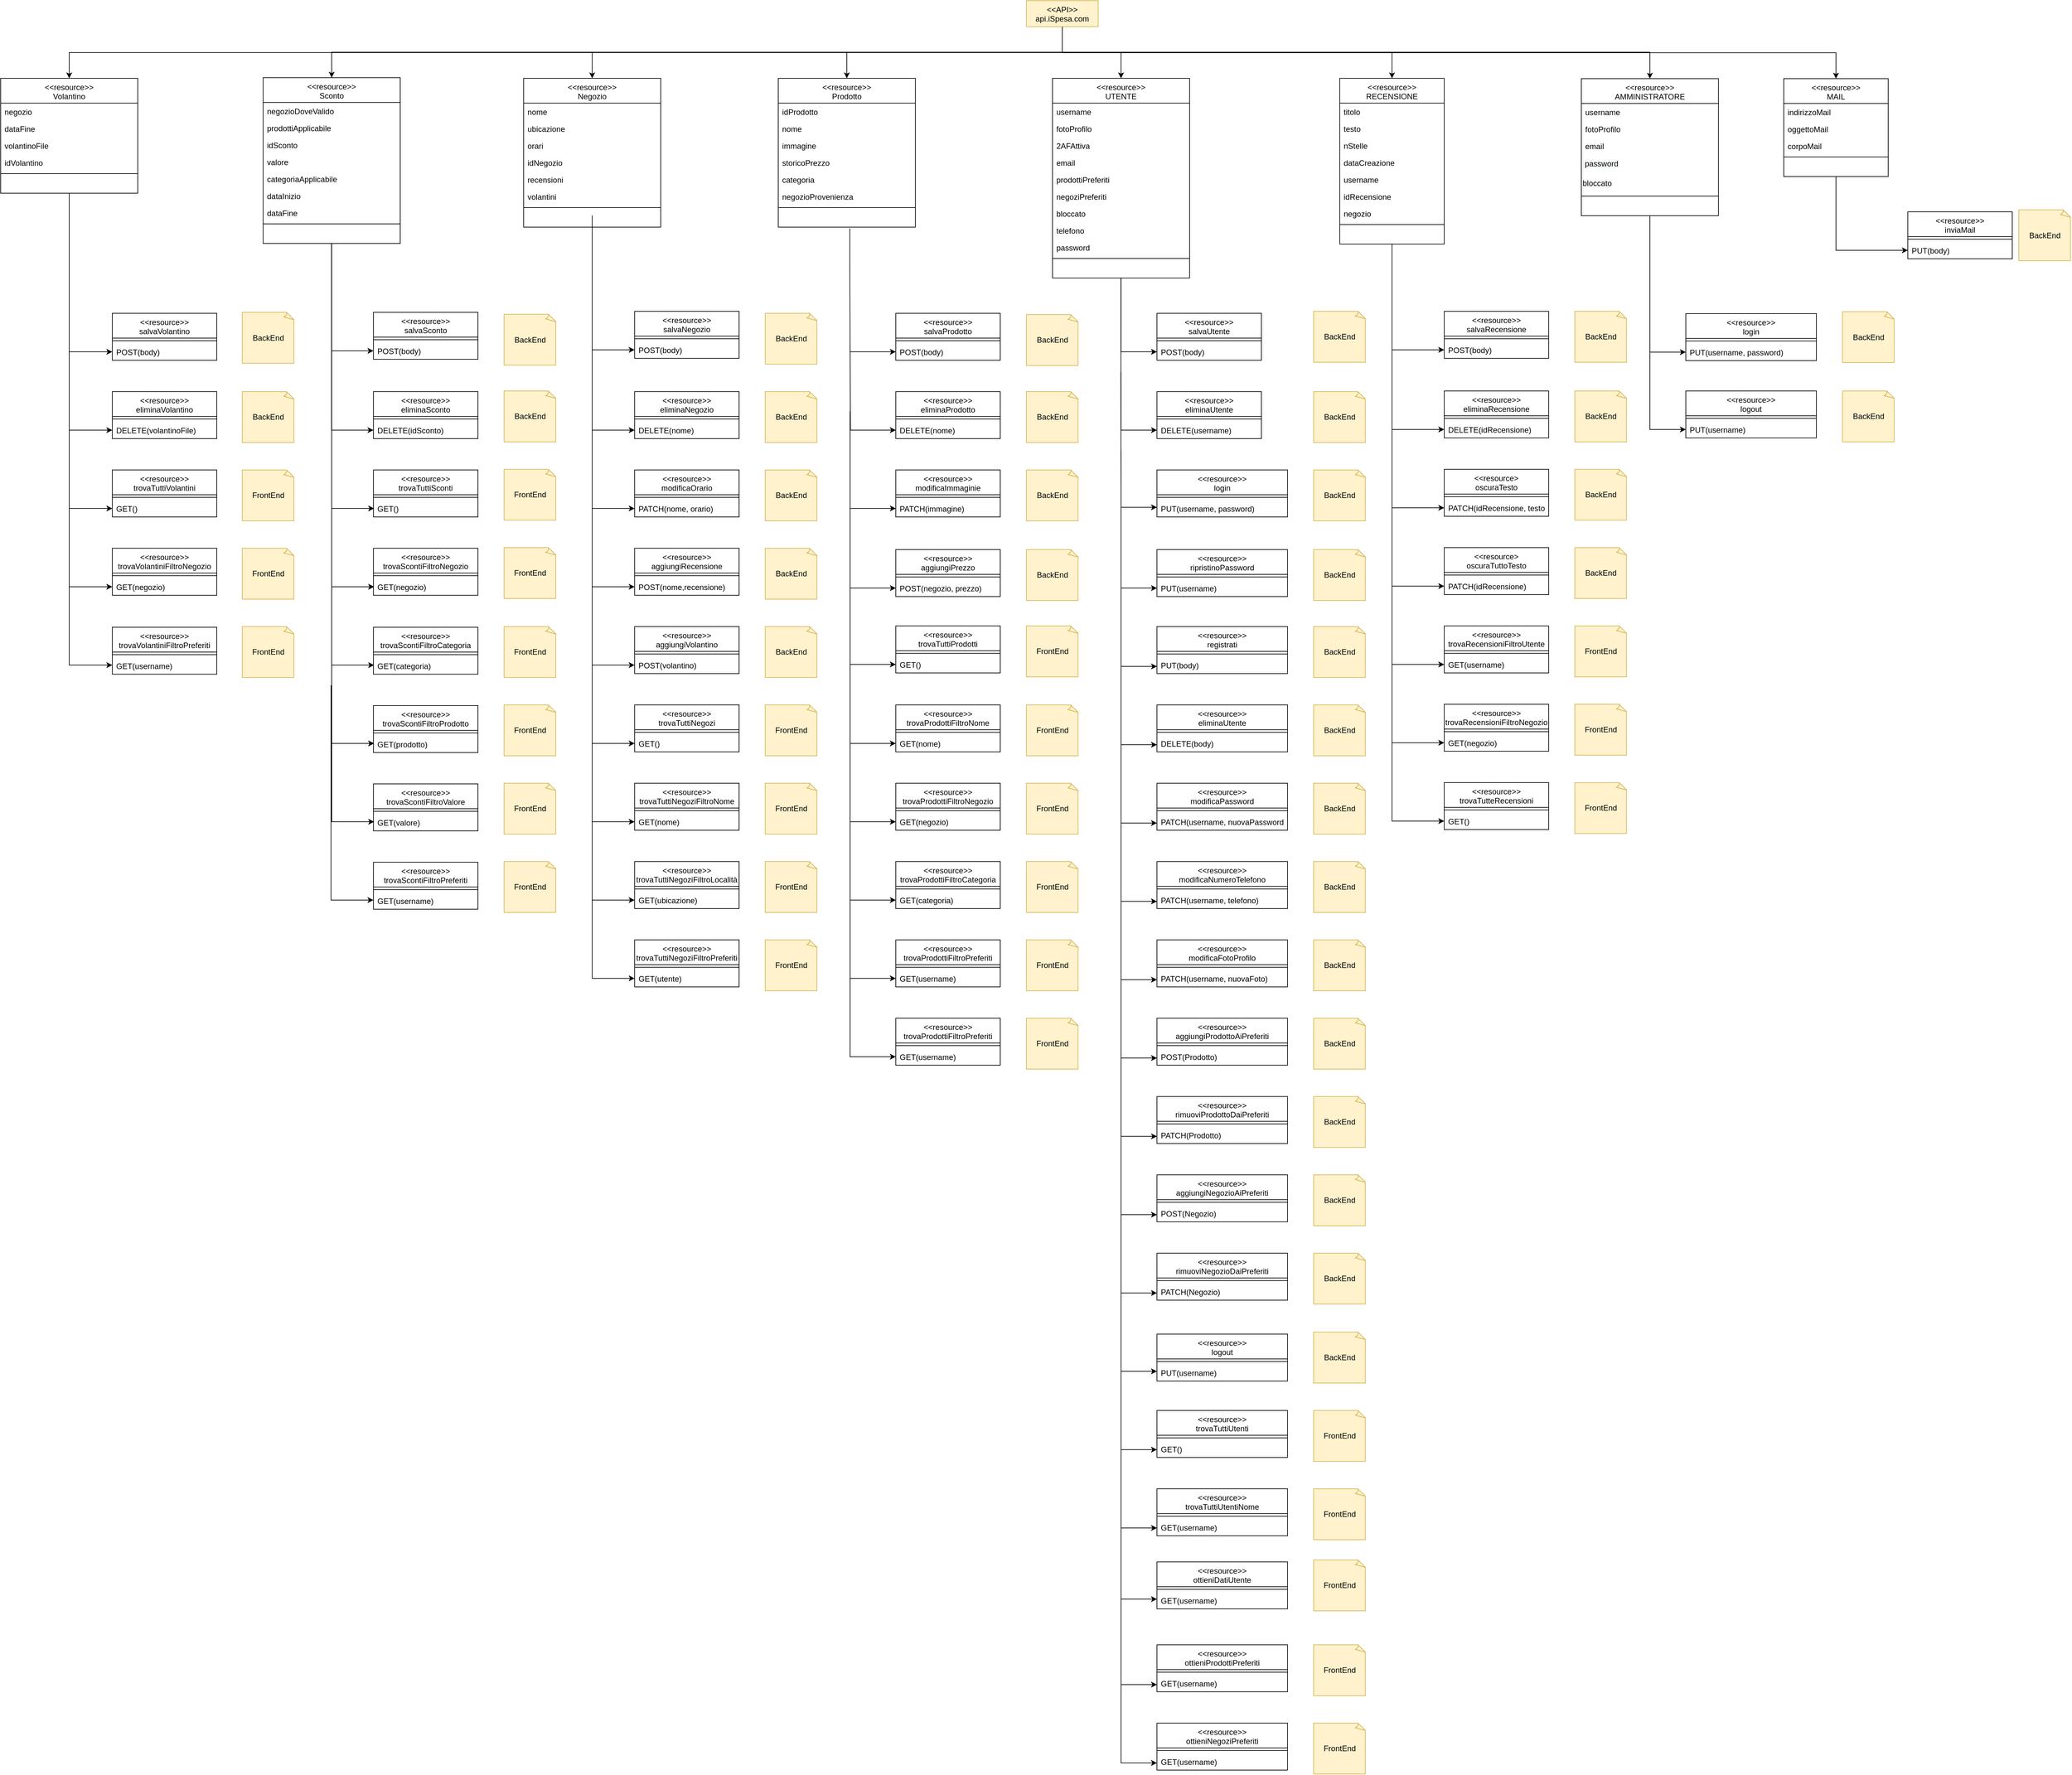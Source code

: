 <mxfile version="14.6.13" type="device"><diagram id="_862vTrFSodXhHTDiZU1" name="Pagina-1"><mxGraphModel dx="2447" dy="948" grid="1" gridSize="10" guides="1" tooltips="1" connect="1" arrows="1" fold="1" page="1" pageScale="1" pageWidth="1169" pageHeight="827" math="0" shadow="0"><root><mxCell id="0"/><mxCell id="1" parent="0"/><mxCell id="oDTb1s7yFBB89Jg6fHBy-37" style="edgeStyle=orthogonalEdgeStyle;rounded=0;orthogonalLoop=1;jettySize=auto;html=1;exitX=0.5;exitY=1;exitDx=0;exitDy=0;" parent="1" source="oDTb1s7yFBB89Jg6fHBy-2" target="oDTb1s7yFBB89Jg6fHBy-30" edge="1"><mxGeometry relative="1" as="geometry"/></mxCell><mxCell id="oDTb1s7yFBB89Jg6fHBy-112" style="edgeStyle=orthogonalEdgeStyle;rounded=0;orthogonalLoop=1;jettySize=auto;html=1;exitX=0.5;exitY=1;exitDx=0;exitDy=0;" parent="1" source="oDTb1s7yFBB89Jg6fHBy-2" target="oDTb1s7yFBB89Jg6fHBy-102" edge="1"><mxGeometry relative="1" as="geometry"/></mxCell><mxCell id="oDTb1s7yFBB89Jg6fHBy-240" style="edgeStyle=orthogonalEdgeStyle;rounded=0;orthogonalLoop=1;jettySize=auto;html=1;exitX=0.5;exitY=1;exitDx=0;exitDy=0;" parent="1" source="oDTb1s7yFBB89Jg6fHBy-2" target="oDTb1s7yFBB89Jg6fHBy-228" edge="1"><mxGeometry relative="1" as="geometry"/></mxCell><mxCell id="oDTb1s7yFBB89Jg6fHBy-305" style="edgeStyle=orthogonalEdgeStyle;rounded=0;orthogonalLoop=1;jettySize=auto;html=1;exitX=0.5;exitY=1;exitDx=0;exitDy=0;" parent="1" source="oDTb1s7yFBB89Jg6fHBy-2" target="oDTb1s7yFBB89Jg6fHBy-298" edge="1"><mxGeometry relative="1" as="geometry"/></mxCell><mxCell id="oDTb1s7yFBB89Jg6fHBy-373" style="edgeStyle=orthogonalEdgeStyle;rounded=0;orthogonalLoop=1;jettySize=auto;html=1;exitX=0.5;exitY=1;exitDx=0;exitDy=0;" parent="1" source="oDTb1s7yFBB89Jg6fHBy-2" target="oDTb1s7yFBB89Jg6fHBy-365" edge="1"><mxGeometry relative="1" as="geometry"/></mxCell><mxCell id="oDTb1s7yFBB89Jg6fHBy-440" style="edgeStyle=orthogonalEdgeStyle;rounded=0;orthogonalLoop=1;jettySize=auto;html=1;exitX=0.5;exitY=1;exitDx=0;exitDy=0;entryX=0.5;entryY=0;entryDx=0;entryDy=0;" parent="1" source="oDTb1s7yFBB89Jg6fHBy-2" target="oDTb1s7yFBB89Jg6fHBy-428" edge="1"><mxGeometry relative="1" as="geometry"/></mxCell><mxCell id="oDTb1s7yFBB89Jg6fHBy-485" style="edgeStyle=orthogonalEdgeStyle;rounded=0;orthogonalLoop=1;jettySize=auto;html=1;exitX=0.5;exitY=1;exitDx=0;exitDy=0;entryX=0.5;entryY=0;entryDx=0;entryDy=0;" parent="1" target="oDTb1s7yFBB89Jg6fHBy-469" edge="1"><mxGeometry relative="1" as="geometry"><mxPoint x="535" y="361" as="sourcePoint"/><mxPoint x="1584.994" y="441.5" as="targetPoint"/><Array as="points"><mxPoint x="535" y="400"/><mxPoint x="1435" y="400"/></Array></mxGeometry></mxCell><mxCell id="oDTb1s7yFBB89Jg6fHBy-2" value="&lt;&lt;API&gt;&gt;&#10;api.iSpesa.com" style="swimlane;fontStyle=0;align=center;verticalAlign=top;childLayout=stackLayout;horizontal=1;startSize=40;horizontalStack=0;resizeParent=1;resizeParentMax=0;resizeLast=0;collapsible=1;marginBottom=0;fillColor=#fff2cc;strokeColor=#d6b656;" parent="1" vertex="1" collapsed="1"><mxGeometry x="480" y="321" width="110" height="40" as="geometry"><mxRectangle x="480" y="321" width="160" height="92" as="alternateBounds"/></mxGeometry></mxCell><mxCell id="oDTb1s7yFBB89Jg6fHBy-3" value=" " style="text;strokeColor=#d6b656;fillColor=#fff2cc;align=left;verticalAlign=top;spacingLeft=4;spacingRight=4;overflow=hidden;rotatable=0;points=[[0,0.5],[1,0.5]];portConstraint=eastwest;" parent="oDTb1s7yFBB89Jg6fHBy-2" vertex="1"><mxGeometry y="40" width="110" height="26" as="geometry"/></mxCell><mxCell id="oDTb1s7yFBB89Jg6fHBy-5" value=" " style="text;strokeColor=#d6b656;fillColor=#fff2cc;align=left;verticalAlign=top;spacingLeft=4;spacingRight=4;overflow=hidden;rotatable=0;points=[[0,0.5],[1,0.5]];portConstraint=eastwest;" parent="oDTb1s7yFBB89Jg6fHBy-2" vertex="1"><mxGeometry y="66" width="110" height="26" as="geometry"/></mxCell><mxCell id="oDTb1s7yFBB89Jg6fHBy-9" value="&lt;&lt;resource&gt;&gt;&#10;MAIL" style="swimlane;fontStyle=0;align=center;verticalAlign=top;childLayout=stackLayout;horizontal=1;startSize=38;horizontalStack=0;resizeParent=1;resizeParentMax=0;resizeLast=0;collapsible=1;marginBottom=0;rounded=0;strokeColor=#000000;" parent="1" vertex="1"><mxGeometry x="1640" y="440.5" width="160" height="150" as="geometry"/></mxCell><mxCell id="oDTb1s7yFBB89Jg6fHBy-14" value="indirizzoMail" style="text;strokeColor=none;fillColor=none;align=left;verticalAlign=top;spacingLeft=4;spacingRight=4;overflow=hidden;rotatable=0;points=[[0,0.5],[1,0.5]];portConstraint=eastwest;" parent="oDTb1s7yFBB89Jg6fHBy-9" vertex="1"><mxGeometry y="38" width="160" height="26" as="geometry"/></mxCell><mxCell id="oDTb1s7yFBB89Jg6fHBy-27" value="oggettoMail" style="text;strokeColor=none;fillColor=none;align=left;verticalAlign=top;spacingLeft=4;spacingRight=4;overflow=hidden;rotatable=0;points=[[0,0.5],[1,0.5]];portConstraint=eastwest;" parent="oDTb1s7yFBB89Jg6fHBy-9" vertex="1"><mxGeometry y="64" width="160" height="26" as="geometry"/></mxCell><mxCell id="oDTb1s7yFBB89Jg6fHBy-28" value="corpoMail" style="text;strokeColor=none;fillColor=none;align=left;verticalAlign=top;spacingLeft=4;spacingRight=4;overflow=hidden;rotatable=0;points=[[0,0.5],[1,0.5]];portConstraint=eastwest;" parent="oDTb1s7yFBB89Jg6fHBy-9" vertex="1"><mxGeometry y="90" width="160" height="26" as="geometry"/></mxCell><mxCell id="oDTb1s7yFBB89Jg6fHBy-11" value="" style="line;strokeWidth=1;fillColor=none;align=left;verticalAlign=middle;spacingTop=-1;spacingLeft=3;spacingRight=3;rotatable=0;labelPosition=right;points=[];portConstraint=eastwest;" parent="oDTb1s7yFBB89Jg6fHBy-9" vertex="1"><mxGeometry y="116" width="160" height="8" as="geometry"/></mxCell><mxCell id="oDTb1s7yFBB89Jg6fHBy-10" value=" " style="text;strokeColor=none;fillColor=none;align=left;verticalAlign=top;spacingLeft=4;spacingRight=4;overflow=hidden;rotatable=0;points=[[0,0.5],[1,0.5]];portConstraint=eastwest;" parent="oDTb1s7yFBB89Jg6fHBy-9" vertex="1"><mxGeometry y="124" width="160" height="26" as="geometry"/></mxCell><mxCell id="oDTb1s7yFBB89Jg6fHBy-13" style="edgeStyle=orthogonalEdgeStyle;rounded=0;orthogonalLoop=1;jettySize=auto;html=1;exitX=0.5;exitY=1;exitDx=0;exitDy=0;entryX=0.5;entryY=0;entryDx=0;entryDy=0;" parent="1" source="oDTb1s7yFBB89Jg6fHBy-2" target="oDTb1s7yFBB89Jg6fHBy-9" edge="1"><mxGeometry relative="1" as="geometry"/></mxCell><mxCell id="oDTb1s7yFBB89Jg6fHBy-26" value="" style="endArrow=classic;html=1;edgeStyle=orthogonalEdgeStyle;rounded=0;exitX=0.5;exitY=1;exitDx=0;exitDy=0;exitPerimeter=0;" parent="1" source="oDTb1s7yFBB89Jg6fHBy-10" target="oDTb1s7yFBB89Jg6fHBy-57" edge="1"><mxGeometry width="50" height="50" relative="1" as="geometry"><mxPoint x="1870" y="610" as="sourcePoint"/><mxPoint x="1980.0" y="721" as="targetPoint"/></mxGeometry></mxCell><mxCell id="oDTb1s7yFBB89Jg6fHBy-29" value="BackEnd" style="whiteSpace=wrap;html=1;shape=mxgraph.basic.document;rounded=0;strokeColor=#d6b656;fillColor=#fff2cc;" parent="1" vertex="1"><mxGeometry x="2000" y="641.5" width="80" height="78" as="geometry"/></mxCell><mxCell id="oDTb1s7yFBB89Jg6fHBy-30" value="&lt;&lt;resource&gt;&gt;&#10;RECENSIONE" style="swimlane;fontStyle=0;align=center;verticalAlign=top;childLayout=stackLayout;horizontal=1;startSize=38;horizontalStack=0;resizeParent=1;resizeParentMax=0;resizeLast=0;collapsible=1;marginBottom=0;rounded=0;strokeColor=#000000;" parent="1" vertex="1"><mxGeometry x="960" y="440" width="160" height="254" as="geometry"/></mxCell><mxCell id="oDTb1s7yFBB89Jg6fHBy-31" value="titolo" style="text;strokeColor=none;fillColor=none;align=left;verticalAlign=top;spacingLeft=4;spacingRight=4;overflow=hidden;rotatable=0;points=[[0,0.5],[1,0.5]];portConstraint=eastwest;" parent="oDTb1s7yFBB89Jg6fHBy-30" vertex="1"><mxGeometry y="38" width="160" height="26" as="geometry"/></mxCell><mxCell id="oDTb1s7yFBB89Jg6fHBy-32" value="testo" style="text;strokeColor=none;fillColor=none;align=left;verticalAlign=top;spacingLeft=4;spacingRight=4;overflow=hidden;rotatable=0;points=[[0,0.5],[1,0.5]];portConstraint=eastwest;" parent="oDTb1s7yFBB89Jg6fHBy-30" vertex="1"><mxGeometry y="64" width="160" height="26" as="geometry"/></mxCell><mxCell id="oDTb1s7yFBB89Jg6fHBy-33" value="nStelle" style="text;strokeColor=none;fillColor=none;align=left;verticalAlign=top;spacingLeft=4;spacingRight=4;overflow=hidden;rotatable=0;points=[[0,0.5],[1,0.5]];portConstraint=eastwest;" parent="oDTb1s7yFBB89Jg6fHBy-30" vertex="1"><mxGeometry y="90" width="160" height="26" as="geometry"/></mxCell><mxCell id="oDTb1s7yFBB89Jg6fHBy-38" value="dataCreazione" style="text;strokeColor=none;fillColor=none;align=left;verticalAlign=top;spacingLeft=4;spacingRight=4;overflow=hidden;rotatable=0;points=[[0,0.5],[1,0.5]];portConstraint=eastwest;" parent="oDTb1s7yFBB89Jg6fHBy-30" vertex="1"><mxGeometry y="116" width="160" height="26" as="geometry"/></mxCell><mxCell id="oDTb1s7yFBB89Jg6fHBy-39" value="username" style="text;strokeColor=none;fillColor=none;align=left;verticalAlign=top;spacingLeft=4;spacingRight=4;overflow=hidden;rotatable=0;points=[[0,0.5],[1,0.5]];portConstraint=eastwest;" parent="oDTb1s7yFBB89Jg6fHBy-30" vertex="1"><mxGeometry y="142" width="160" height="26" as="geometry"/></mxCell><mxCell id="oDTb1s7yFBB89Jg6fHBy-40" value="idRecensione" style="text;strokeColor=none;fillColor=none;align=left;verticalAlign=top;spacingLeft=4;spacingRight=4;overflow=hidden;rotatable=0;points=[[0,0.5],[1,0.5]];portConstraint=eastwest;" parent="oDTb1s7yFBB89Jg6fHBy-30" vertex="1"><mxGeometry y="168" width="160" height="26" as="geometry"/></mxCell><mxCell id="oDTb1s7yFBB89Jg6fHBy-41" value="negozio" style="text;strokeColor=none;fillColor=none;align=left;verticalAlign=top;spacingLeft=4;spacingRight=4;overflow=hidden;rotatable=0;points=[[0,0.5],[1,0.5]];portConstraint=eastwest;" parent="oDTb1s7yFBB89Jg6fHBy-30" vertex="1"><mxGeometry y="194" width="160" height="26" as="geometry"/></mxCell><mxCell id="oDTb1s7yFBB89Jg6fHBy-34" value="" style="line;strokeWidth=1;fillColor=none;align=left;verticalAlign=middle;spacingTop=-1;spacingLeft=3;spacingRight=3;rotatable=0;labelPosition=right;points=[];portConstraint=eastwest;" parent="oDTb1s7yFBB89Jg6fHBy-30" vertex="1"><mxGeometry y="220" width="160" height="8" as="geometry"/></mxCell><mxCell id="oDTb1s7yFBB89Jg6fHBy-35" value=" " style="text;strokeColor=none;fillColor=none;align=left;verticalAlign=top;spacingLeft=4;spacingRight=4;overflow=hidden;rotatable=0;points=[[0,0.5],[1,0.5]];portConstraint=eastwest;" parent="oDTb1s7yFBB89Jg6fHBy-30" vertex="1"><mxGeometry y="228" width="160" height="26" as="geometry"/></mxCell><mxCell id="oDTb1s7yFBB89Jg6fHBy-52" value="&lt;&lt;resource&gt;&gt;&#10;inviaMail" style="swimlane;fontStyle=0;align=center;verticalAlign=top;childLayout=stackLayout;horizontal=1;startSize=38;horizontalStack=0;resizeParent=1;resizeParentMax=0;resizeLast=0;collapsible=1;marginBottom=0;rounded=0;strokeColor=#000000;" parent="1" vertex="1"><mxGeometry x="1830" y="644.5" width="160" height="72" as="geometry"/></mxCell><mxCell id="oDTb1s7yFBB89Jg6fHBy-56" value="" style="line;strokeWidth=1;fillColor=none;align=left;verticalAlign=middle;spacingTop=-1;spacingLeft=3;spacingRight=3;rotatable=0;labelPosition=right;points=[];portConstraint=eastwest;" parent="oDTb1s7yFBB89Jg6fHBy-52" vertex="1"><mxGeometry y="38" width="160" height="8" as="geometry"/></mxCell><mxCell id="oDTb1s7yFBB89Jg6fHBy-57" value="PUT(body)" style="text;strokeColor=none;fillColor=none;align=left;verticalAlign=top;spacingLeft=4;spacingRight=4;overflow=hidden;rotatable=0;points=[[0,0.5],[1,0.5]];portConstraint=eastwest;" parent="oDTb1s7yFBB89Jg6fHBy-52" vertex="1"><mxGeometry y="46" width="160" height="26" as="geometry"/></mxCell><mxCell id="oDTb1s7yFBB89Jg6fHBy-59" value="&lt;&lt;resource&gt;&gt;&#10;salvaRecensione" style="swimlane;fontStyle=0;align=center;verticalAlign=top;childLayout=stackLayout;horizontal=1;startSize=38;horizontalStack=0;resizeParent=1;resizeParentMax=0;resizeLast=0;collapsible=1;marginBottom=0;rounded=0;strokeColor=#000000;" parent="1" vertex="1"><mxGeometry x="1120" y="797" width="160" height="72" as="geometry"/></mxCell><mxCell id="oDTb1s7yFBB89Jg6fHBy-60" value="" style="line;strokeWidth=1;fillColor=none;align=left;verticalAlign=middle;spacingTop=-1;spacingLeft=3;spacingRight=3;rotatable=0;labelPosition=right;points=[];portConstraint=eastwest;" parent="oDTb1s7yFBB89Jg6fHBy-59" vertex="1"><mxGeometry y="38" width="160" height="8" as="geometry"/></mxCell><mxCell id="oDTb1s7yFBB89Jg6fHBy-61" value="POST(body)" style="text;strokeColor=none;fillColor=none;align=left;verticalAlign=top;spacingLeft=4;spacingRight=4;overflow=hidden;rotatable=0;points=[[0,0.5],[1,0.5]];portConstraint=eastwest;" parent="oDTb1s7yFBB89Jg6fHBy-59" vertex="1"><mxGeometry y="46" width="160" height="26" as="geometry"/></mxCell><mxCell id="oDTb1s7yFBB89Jg6fHBy-62" value="" style="endArrow=classic;html=1;edgeStyle=orthogonalEdgeStyle;rounded=0;exitX=0.5;exitY=1;exitDx=0;exitDy=0;entryX=0;entryY=0.5;entryDx=0;entryDy=0;" parent="1" source="oDTb1s7yFBB89Jg6fHBy-30" target="oDTb1s7yFBB89Jg6fHBy-61" edge="1"><mxGeometry width="50" height="50" relative="1" as="geometry"><mxPoint x="1040" y="734" as="sourcePoint"/><mxPoint x="1080" y="827.004" as="targetPoint"/><Array as="points"><mxPoint x="1040" y="856"/></Array></mxGeometry></mxCell><mxCell id="oDTb1s7yFBB89Jg6fHBy-63" value="&lt;&lt;resource&gt;&gt;&#10;eliminaRecensione" style="swimlane;fontStyle=0;align=center;verticalAlign=top;childLayout=stackLayout;horizontal=1;startSize=38;horizontalStack=0;resizeParent=1;resizeParentMax=0;resizeLast=0;collapsible=1;marginBottom=0;rounded=0;strokeColor=#000000;" parent="1" vertex="1"><mxGeometry x="1120" y="919" width="160" height="72" as="geometry"/></mxCell><mxCell id="oDTb1s7yFBB89Jg6fHBy-64" value="" style="line;strokeWidth=1;fillColor=none;align=left;verticalAlign=middle;spacingTop=-1;spacingLeft=3;spacingRight=3;rotatable=0;labelPosition=right;points=[];portConstraint=eastwest;" parent="oDTb1s7yFBB89Jg6fHBy-63" vertex="1"><mxGeometry y="38" width="160" height="8" as="geometry"/></mxCell><mxCell id="oDTb1s7yFBB89Jg6fHBy-65" value="DELETE(idRecensione)" style="text;strokeColor=none;fillColor=none;align=left;verticalAlign=top;spacingLeft=4;spacingRight=4;overflow=hidden;rotatable=0;points=[[0,0.5],[1,0.5]];portConstraint=eastwest;" parent="oDTb1s7yFBB89Jg6fHBy-63" vertex="1"><mxGeometry y="46" width="160" height="26" as="geometry"/></mxCell><mxCell id="oDTb1s7yFBB89Jg6fHBy-66" value="" style="endArrow=classic;html=1;edgeStyle=orthogonalEdgeStyle;rounded=0;entryX=0;entryY=0.5;entryDx=0;entryDy=0;" parent="1" target="oDTb1s7yFBB89Jg6fHBy-65" edge="1"><mxGeometry width="50" height="50" relative="1" as="geometry"><mxPoint x="1040" y="810" as="sourcePoint"/><mxPoint x="1090" y="925" as="targetPoint"/><Array as="points"><mxPoint x="1040" y="827"/><mxPoint x="1040" y="929"/></Array></mxGeometry></mxCell><mxCell id="oDTb1s7yFBB89Jg6fHBy-67" value="&lt;&lt;resource&gt;&gt;&#10;trovaRecensioniFiltroUtente" style="swimlane;fontStyle=0;align=center;verticalAlign=top;childLayout=stackLayout;horizontal=1;startSize=38;horizontalStack=0;resizeParent=1;resizeParentMax=0;resizeLast=0;collapsible=1;marginBottom=0;rounded=0;strokeColor=#000000;" parent="1" vertex="1"><mxGeometry x="1120" y="1279" width="160" height="72" as="geometry"/></mxCell><mxCell id="oDTb1s7yFBB89Jg6fHBy-68" value="" style="line;strokeWidth=1;fillColor=none;align=left;verticalAlign=middle;spacingTop=-1;spacingLeft=3;spacingRight=3;rotatable=0;labelPosition=right;points=[];portConstraint=eastwest;" parent="oDTb1s7yFBB89Jg6fHBy-67" vertex="1"><mxGeometry y="38" width="160" height="8" as="geometry"/></mxCell><mxCell id="oDTb1s7yFBB89Jg6fHBy-69" value="GET(username)" style="text;strokeColor=none;fillColor=none;align=left;verticalAlign=top;spacingLeft=4;spacingRight=4;overflow=hidden;rotatable=0;points=[[0,0.5],[1,0.5]];portConstraint=eastwest;" parent="oDTb1s7yFBB89Jg6fHBy-67" vertex="1"><mxGeometry y="46" width="160" height="26" as="geometry"/></mxCell><mxCell id="oDTb1s7yFBB89Jg6fHBy-70" value="&lt;&lt;resource&gt;&gt;&#10;trovaRecensioniFiltroNegozio" style="swimlane;fontStyle=0;align=center;verticalAlign=top;childLayout=stackLayout;horizontal=1;startSize=38;horizontalStack=0;resizeParent=1;resizeParentMax=0;resizeLast=0;collapsible=1;marginBottom=0;rounded=0;strokeColor=#000000;" parent="1" vertex="1"><mxGeometry x="1120" y="1399" width="160" height="72" as="geometry"/></mxCell><mxCell id="oDTb1s7yFBB89Jg6fHBy-71" value="" style="line;strokeWidth=1;fillColor=none;align=left;verticalAlign=middle;spacingTop=-1;spacingLeft=3;spacingRight=3;rotatable=0;labelPosition=right;points=[];portConstraint=eastwest;" parent="oDTb1s7yFBB89Jg6fHBy-70" vertex="1"><mxGeometry y="38" width="160" height="8" as="geometry"/></mxCell><mxCell id="oDTb1s7yFBB89Jg6fHBy-72" value="GET(negozio)" style="text;strokeColor=none;fillColor=none;align=left;verticalAlign=top;spacingLeft=4;spacingRight=4;overflow=hidden;rotatable=0;points=[[0,0.5],[1,0.5]];portConstraint=eastwest;" parent="oDTb1s7yFBB89Jg6fHBy-70" vertex="1"><mxGeometry y="46" width="160" height="26" as="geometry"/></mxCell><mxCell id="oDTb1s7yFBB89Jg6fHBy-73" value="&lt;&lt;resource&gt;&gt;&#10;trovaTutteRecensioni" style="swimlane;fontStyle=0;align=center;verticalAlign=top;childLayout=stackLayout;horizontal=1;startSize=38;horizontalStack=0;resizeParent=1;resizeParentMax=0;resizeLast=0;collapsible=1;marginBottom=0;rounded=0;strokeColor=#000000;" parent="1" vertex="1"><mxGeometry x="1120" y="1519" width="160" height="72" as="geometry"/></mxCell><mxCell id="oDTb1s7yFBB89Jg6fHBy-74" value="" style="line;strokeWidth=1;fillColor=none;align=left;verticalAlign=middle;spacingTop=-1;spacingLeft=3;spacingRight=3;rotatable=0;labelPosition=right;points=[];portConstraint=eastwest;" parent="oDTb1s7yFBB89Jg6fHBy-73" vertex="1"><mxGeometry y="38" width="160" height="8" as="geometry"/></mxCell><mxCell id="oDTb1s7yFBB89Jg6fHBy-75" value="GET()" style="text;strokeColor=none;fillColor=none;align=left;verticalAlign=top;spacingLeft=4;spacingRight=4;overflow=hidden;rotatable=0;points=[[0,0.5],[1,0.5]];portConstraint=eastwest;" parent="oDTb1s7yFBB89Jg6fHBy-73" vertex="1"><mxGeometry y="46" width="160" height="26" as="geometry"/></mxCell><mxCell id="oDTb1s7yFBB89Jg6fHBy-76" value="" style="endArrow=classic;html=1;edgeStyle=orthogonalEdgeStyle;rounded=0;" parent="1" target="oDTb1s7yFBB89Jg6fHBy-69" edge="1"><mxGeometry width="50" height="50" relative="1" as="geometry"><mxPoint x="1040" y="1170" as="sourcePoint"/><mxPoint x="1120.0" y="1299" as="targetPoint"/><Array as="points"><mxPoint x="1040" y="1338"/></Array></mxGeometry></mxCell><mxCell id="oDTb1s7yFBB89Jg6fHBy-77" value="" style="endArrow=classic;html=1;edgeStyle=orthogonalEdgeStyle;rounded=0;" parent="1" target="oDTb1s7yFBB89Jg6fHBy-72" edge="1"><mxGeometry width="50" height="50" relative="1" as="geometry"><mxPoint x="1040" y="1290" as="sourcePoint"/><mxPoint x="1120.0" y="1419" as="targetPoint"/><Array as="points"><mxPoint x="1040" y="1458"/></Array></mxGeometry></mxCell><mxCell id="oDTb1s7yFBB89Jg6fHBy-78" value="" style="endArrow=classic;html=1;edgeStyle=orthogonalEdgeStyle;rounded=0;" parent="1" target="oDTb1s7yFBB89Jg6fHBy-75" edge="1"><mxGeometry width="50" height="50" relative="1" as="geometry"><mxPoint x="1040" y="1410" as="sourcePoint"/><mxPoint x="1120.0" y="1539" as="targetPoint"/><Array as="points"><mxPoint x="1040" y="1578"/></Array></mxGeometry></mxCell><mxCell id="oDTb1s7yFBB89Jg6fHBy-79" value="BackEnd" style="whiteSpace=wrap;html=1;shape=mxgraph.basic.document;rounded=0;strokeColor=#d6b656;fillColor=#fff2cc;" parent="1" vertex="1"><mxGeometry x="1320" y="797" width="80" height="78" as="geometry"/></mxCell><mxCell id="oDTb1s7yFBB89Jg6fHBy-80" value="BackEnd" style="whiteSpace=wrap;html=1;shape=mxgraph.basic.document;rounded=0;strokeColor=#d6b656;fillColor=#fff2cc;" parent="1" vertex="1"><mxGeometry x="1320" y="1039" width="80" height="78" as="geometry"/></mxCell><mxCell id="oDTb1s7yFBB89Jg6fHBy-82" value="FrontEnd" style="whiteSpace=wrap;html=1;shape=mxgraph.basic.document;rounded=0;strokeColor=#d6b656;fillColor=#fff2cc;" parent="1" vertex="1"><mxGeometry x="1320" y="1279" width="80" height="78" as="geometry"/></mxCell><mxCell id="oDTb1s7yFBB89Jg6fHBy-83" value="FrontEnd" style="whiteSpace=wrap;html=1;shape=mxgraph.basic.document;rounded=0;strokeColor=#d6b656;fillColor=#fff2cc;" parent="1" vertex="1"><mxGeometry x="1320" y="1399" width="80" height="78" as="geometry"/></mxCell><mxCell id="oDTb1s7yFBB89Jg6fHBy-84" value="FrontEnd" style="whiteSpace=wrap;html=1;shape=mxgraph.basic.document;rounded=0;strokeColor=#d6b656;fillColor=#fff2cc;" parent="1" vertex="1"><mxGeometry x="1320" y="1519" width="80" height="78" as="geometry"/></mxCell><mxCell id="oDTb1s7yFBB89Jg6fHBy-88" value="&lt;&lt;resource&gt;&#10;oscuraTesto" style="swimlane;fontStyle=0;align=center;verticalAlign=top;childLayout=stackLayout;horizontal=1;startSize=38;horizontalStack=0;resizeParent=1;resizeParentMax=0;resizeLast=0;collapsible=1;marginBottom=0;rounded=0;strokeColor=#000000;" parent="1" vertex="1"><mxGeometry x="1120" y="1039" width="160" height="72" as="geometry"/></mxCell><mxCell id="oDTb1s7yFBB89Jg6fHBy-89" value="" style="line;strokeWidth=1;fillColor=none;align=left;verticalAlign=middle;spacingTop=-1;spacingLeft=3;spacingRight=3;rotatable=0;labelPosition=right;points=[];portConstraint=eastwest;" parent="oDTb1s7yFBB89Jg6fHBy-88" vertex="1"><mxGeometry y="38" width="160" height="8" as="geometry"/></mxCell><mxCell id="oDTb1s7yFBB89Jg6fHBy-90" value="PATCH(idRecensione, testo)" style="text;strokeColor=none;fillColor=none;align=left;verticalAlign=top;spacingLeft=4;spacingRight=4;overflow=hidden;rotatable=0;points=[[0,0.5],[1,0.5]];portConstraint=eastwest;" parent="oDTb1s7yFBB89Jg6fHBy-88" vertex="1"><mxGeometry y="46" width="160" height="26" as="geometry"/></mxCell><mxCell id="oDTb1s7yFBB89Jg6fHBy-91" value="" style="endArrow=classic;html=1;edgeStyle=orthogonalEdgeStyle;rounded=0;entryX=0;entryY=0.5;entryDx=0;entryDy=0;" parent="1" target="oDTb1s7yFBB89Jg6fHBy-90" edge="1"><mxGeometry width="50" height="50" relative="1" as="geometry"><mxPoint x="1040" y="930" as="sourcePoint"/><mxPoint x="1090" y="1045" as="targetPoint"/><Array as="points"><mxPoint x="1040" y="947"/><mxPoint x="1040" y="1049"/></Array></mxGeometry></mxCell><mxCell id="oDTb1s7yFBB89Jg6fHBy-92" value="&lt;&lt;resource&gt;&#10;oscuraTuttoTesto" style="swimlane;fontStyle=0;align=center;verticalAlign=top;childLayout=stackLayout;horizontal=1;startSize=38;horizontalStack=0;resizeParent=1;resizeParentMax=0;resizeLast=0;collapsible=1;marginBottom=0;rounded=0;strokeColor=#000000;" parent="1" vertex="1"><mxGeometry x="1120" y="1159" width="160" height="72" as="geometry"/></mxCell><mxCell id="oDTb1s7yFBB89Jg6fHBy-93" value="" style="line;strokeWidth=1;fillColor=none;align=left;verticalAlign=middle;spacingTop=-1;spacingLeft=3;spacingRight=3;rotatable=0;labelPosition=right;points=[];portConstraint=eastwest;" parent="oDTb1s7yFBB89Jg6fHBy-92" vertex="1"><mxGeometry y="38" width="160" height="8" as="geometry"/></mxCell><mxCell id="oDTb1s7yFBB89Jg6fHBy-94" value="PATCH(idRecensione)" style="text;strokeColor=none;fillColor=none;align=left;verticalAlign=top;spacingLeft=4;spacingRight=4;overflow=hidden;rotatable=0;points=[[0,0.5],[1,0.5]];portConstraint=eastwest;" parent="oDTb1s7yFBB89Jg6fHBy-92" vertex="1"><mxGeometry y="46" width="160" height="26" as="geometry"/></mxCell><mxCell id="oDTb1s7yFBB89Jg6fHBy-95" value="" style="endArrow=classic;html=1;edgeStyle=orthogonalEdgeStyle;rounded=0;entryX=0;entryY=0.5;entryDx=0;entryDy=0;" parent="1" target="oDTb1s7yFBB89Jg6fHBy-94" edge="1"><mxGeometry width="50" height="50" relative="1" as="geometry"><mxPoint x="1040" y="1050" as="sourcePoint"/><mxPoint x="1090" y="1165" as="targetPoint"/><Array as="points"><mxPoint x="1040" y="1067"/><mxPoint x="1040" y="1169"/></Array></mxGeometry></mxCell><mxCell id="oDTb1s7yFBB89Jg6fHBy-100" value="BackEnd" style="whiteSpace=wrap;html=1;shape=mxgraph.basic.document;rounded=0;strokeColor=#d6b656;fillColor=#fff2cc;" parent="1" vertex="1"><mxGeometry x="1320" y="919" width="80" height="78" as="geometry"/></mxCell><mxCell id="oDTb1s7yFBB89Jg6fHBy-101" value="BackEnd" style="whiteSpace=wrap;html=1;shape=mxgraph.basic.document;rounded=0;strokeColor=#d6b656;fillColor=#fff2cc;" parent="1" vertex="1"><mxGeometry x="1320" y="1159" width="80" height="78" as="geometry"/></mxCell><mxCell id="oDTb1s7yFBB89Jg6fHBy-127" style="edgeStyle=orthogonalEdgeStyle;rounded=0;orthogonalLoop=1;jettySize=auto;html=1;exitX=0.5;exitY=1;exitDx=0;exitDy=0;entryX=0;entryY=0.5;entryDx=0;entryDy=0;" parent="1" source="oDTb1s7yFBB89Jg6fHBy-102" target="oDTb1s7yFBB89Jg6fHBy-126" edge="1"><mxGeometry relative="1" as="geometry"/></mxCell><mxCell id="oDTb1s7yFBB89Jg6fHBy-102" value="&lt;&lt;resource&gt;&gt;&#10;UTENTE" style="swimlane;fontStyle=0;align=center;verticalAlign=top;childLayout=stackLayout;horizontal=1;startSize=38;horizontalStack=0;resizeParent=1;resizeParentMax=0;resizeLast=0;collapsible=1;marginBottom=0;rounded=0;strokeColor=#000000;" parent="1" vertex="1"><mxGeometry x="520" y="440" width="210" height="306" as="geometry"><mxRectangle x="576" y="462" width="110" height="38" as="alternateBounds"/></mxGeometry></mxCell><mxCell id="oDTb1s7yFBB89Jg6fHBy-113" value="username" style="text;align=left;verticalAlign=top;spacingLeft=4;spacingRight=4;overflow=hidden;rotatable=0;points=[[0,0.5],[1,0.5]];portConstraint=eastwest;" parent="oDTb1s7yFBB89Jg6fHBy-102" vertex="1"><mxGeometry y="38" width="210" height="26" as="geometry"/></mxCell><mxCell id="oDTb1s7yFBB89Jg6fHBy-114" value="fotoProfilo" style="text;align=left;verticalAlign=top;spacingLeft=4;spacingRight=4;overflow=hidden;rotatable=0;points=[[0,0.5],[1,0.5]];portConstraint=eastwest;" parent="oDTb1s7yFBB89Jg6fHBy-102" vertex="1"><mxGeometry y="64" width="210" height="26" as="geometry"/></mxCell><mxCell id="oDTb1s7yFBB89Jg6fHBy-115" value="2AFAttiva" style="text;align=left;verticalAlign=top;spacingLeft=4;spacingRight=4;overflow=hidden;rotatable=0;points=[[0,0.5],[1,0.5]];portConstraint=eastwest;" parent="oDTb1s7yFBB89Jg6fHBy-102" vertex="1"><mxGeometry y="90" width="210" height="26" as="geometry"/></mxCell><mxCell id="oDTb1s7yFBB89Jg6fHBy-116" value="email" style="text;align=left;verticalAlign=top;spacingLeft=4;spacingRight=4;overflow=hidden;rotatable=0;points=[[0,0.5],[1,0.5]];portConstraint=eastwest;" parent="oDTb1s7yFBB89Jg6fHBy-102" vertex="1"><mxGeometry y="116" width="210" height="26" as="geometry"/></mxCell><mxCell id="oDTb1s7yFBB89Jg6fHBy-119" value="prodottiPreferiti" style="text;align=left;verticalAlign=top;spacingLeft=4;spacingRight=4;overflow=hidden;rotatable=0;points=[[0,0.5],[1,0.5]];portConstraint=eastwest;" parent="oDTb1s7yFBB89Jg6fHBy-102" vertex="1"><mxGeometry y="142" width="210" height="26" as="geometry"/></mxCell><mxCell id="oDTb1s7yFBB89Jg6fHBy-120" value="negoziPreferiti" style="text;align=left;verticalAlign=top;spacingLeft=4;spacingRight=4;overflow=hidden;rotatable=0;points=[[0,0.5],[1,0.5]];portConstraint=eastwest;" parent="oDTb1s7yFBB89Jg6fHBy-102" vertex="1"><mxGeometry y="168" width="210" height="26" as="geometry"/></mxCell><mxCell id="oDTb1s7yFBB89Jg6fHBy-118" value="bloccato" style="text;align=left;verticalAlign=top;spacingLeft=4;spacingRight=4;overflow=hidden;rotatable=0;points=[[0,0.5],[1,0.5]];portConstraint=eastwest;" parent="oDTb1s7yFBB89Jg6fHBy-102" vertex="1"><mxGeometry y="194" width="210" height="26" as="geometry"/></mxCell><mxCell id="Ss8l-gxClGNt_UzmiCBU-7" value="telefono" style="text;align=left;verticalAlign=top;spacingLeft=4;spacingRight=4;overflow=hidden;rotatable=0;points=[[0,0.5],[1,0.5]];portConstraint=eastwest;" parent="oDTb1s7yFBB89Jg6fHBy-102" vertex="1"><mxGeometry y="220" width="210" height="26" as="geometry"/></mxCell><mxCell id="oDTb1s7yFBB89Jg6fHBy-117" value="password" style="text;align=left;verticalAlign=top;spacingLeft=4;spacingRight=4;overflow=hidden;rotatable=0;points=[[0,0.5],[1,0.5]];portConstraint=eastwest;" parent="oDTb1s7yFBB89Jg6fHBy-102" vertex="1"><mxGeometry y="246" width="210" height="26" as="geometry"/></mxCell><mxCell id="oDTb1s7yFBB89Jg6fHBy-110" value="" style="line;strokeWidth=1;fillColor=none;align=left;verticalAlign=middle;spacingTop=-1;spacingLeft=3;spacingRight=3;rotatable=0;labelPosition=right;points=[];portConstraint=eastwest;" parent="oDTb1s7yFBB89Jg6fHBy-102" vertex="1"><mxGeometry y="272" width="210" height="8" as="geometry"/></mxCell><mxCell id="oDTb1s7yFBB89Jg6fHBy-111" value=" " style="text;strokeColor=none;fillColor=none;align=left;verticalAlign=top;spacingLeft=4;spacingRight=4;overflow=hidden;rotatable=0;points=[[0,0.5],[1,0.5]];portConstraint=eastwest;" parent="oDTb1s7yFBB89Jg6fHBy-102" vertex="1"><mxGeometry y="280" width="210" height="26" as="geometry"/></mxCell><mxCell id="oDTb1s7yFBB89Jg6fHBy-124" value="&lt;&lt;resource&gt;&gt;&#10;salvaUtente" style="swimlane;fontStyle=0;align=center;verticalAlign=top;childLayout=stackLayout;horizontal=1;startSize=38;horizontalStack=0;resizeParent=1;resizeParentMax=0;resizeLast=0;collapsible=1;marginBottom=0;rounded=0;strokeColor=#000000;" parent="1" vertex="1"><mxGeometry x="680" y="800" width="160" height="72" as="geometry"/></mxCell><mxCell id="oDTb1s7yFBB89Jg6fHBy-125" value="" style="line;strokeWidth=1;fillColor=none;align=left;verticalAlign=middle;spacingTop=-1;spacingLeft=3;spacingRight=3;rotatable=0;labelPosition=right;points=[];portConstraint=eastwest;" parent="oDTb1s7yFBB89Jg6fHBy-124" vertex="1"><mxGeometry y="38" width="160" height="8" as="geometry"/></mxCell><mxCell id="oDTb1s7yFBB89Jg6fHBy-126" value="POST(body)" style="text;strokeColor=none;fillColor=none;align=left;verticalAlign=top;spacingLeft=4;spacingRight=4;overflow=hidden;rotatable=0;points=[[0,0.5],[1,0.5]];portConstraint=eastwest;" parent="oDTb1s7yFBB89Jg6fHBy-124" vertex="1"><mxGeometry y="46" width="160" height="26" as="geometry"/></mxCell><mxCell id="oDTb1s7yFBB89Jg6fHBy-128" value="BackEnd" style="whiteSpace=wrap;html=1;shape=mxgraph.basic.document;rounded=0;strokeColor=#d6b656;fillColor=#fff2cc;" parent="1" vertex="1"><mxGeometry x="920" y="797" width="80" height="78" as="geometry"/></mxCell><mxCell id="oDTb1s7yFBB89Jg6fHBy-129" value="&lt;&lt;resource&gt;&gt;&#10;eliminaUtente" style="swimlane;fontStyle=0;align=center;verticalAlign=top;childLayout=stackLayout;horizontal=1;startSize=38;horizontalStack=0;resizeParent=1;resizeParentMax=0;resizeLast=0;collapsible=1;marginBottom=0;rounded=0;strokeColor=#000000;" parent="1" vertex="1"><mxGeometry x="680" y="920" width="160" height="72" as="geometry"/></mxCell><mxCell id="oDTb1s7yFBB89Jg6fHBy-130" value="" style="line;strokeWidth=1;fillColor=none;align=left;verticalAlign=middle;spacingTop=-1;spacingLeft=3;spacingRight=3;rotatable=0;labelPosition=right;points=[];portConstraint=eastwest;" parent="oDTb1s7yFBB89Jg6fHBy-129" vertex="1"><mxGeometry y="38" width="160" height="8" as="geometry"/></mxCell><mxCell id="oDTb1s7yFBB89Jg6fHBy-131" value="DELETE(username)" style="text;strokeColor=none;fillColor=none;align=left;verticalAlign=top;spacingLeft=4;spacingRight=4;overflow=hidden;rotatable=0;points=[[0,0.5],[1,0.5]];portConstraint=eastwest;" parent="oDTb1s7yFBB89Jg6fHBy-129" vertex="1"><mxGeometry y="46" width="160" height="26" as="geometry"/></mxCell><mxCell id="oDTb1s7yFBB89Jg6fHBy-132" value="BackEnd" style="whiteSpace=wrap;html=1;shape=mxgraph.basic.document;rounded=0;strokeColor=#d6b656;fillColor=#fff2cc;" parent="1" vertex="1"><mxGeometry x="920" y="920" width="80" height="78" as="geometry"/></mxCell><mxCell id="oDTb1s7yFBB89Jg6fHBy-133" value="&lt;&lt;resource&gt;&gt;&#10;login" style="swimlane;fontStyle=0;align=center;verticalAlign=top;childLayout=stackLayout;horizontal=1;startSize=38;horizontalStack=0;resizeParent=1;resizeParentMax=0;resizeLast=0;collapsible=1;marginBottom=0;rounded=0;strokeColor=#000000;" parent="1" vertex="1"><mxGeometry x="680" y="1040" width="200" height="72" as="geometry"/></mxCell><mxCell id="oDTb1s7yFBB89Jg6fHBy-134" value="" style="line;strokeWidth=1;fillColor=none;align=left;verticalAlign=middle;spacingTop=-1;spacingLeft=3;spacingRight=3;rotatable=0;labelPosition=right;points=[];portConstraint=eastwest;" parent="oDTb1s7yFBB89Jg6fHBy-133" vertex="1"><mxGeometry y="38" width="200" height="8" as="geometry"/></mxCell><mxCell id="oDTb1s7yFBB89Jg6fHBy-135" value="PUT(username, password)" style="text;strokeColor=none;fillColor=none;align=left;verticalAlign=top;spacingLeft=4;spacingRight=4;overflow=hidden;rotatable=0;points=[[0,0.5],[1,0.5]];portConstraint=eastwest;" parent="oDTb1s7yFBB89Jg6fHBy-133" vertex="1"><mxGeometry y="46" width="200" height="26" as="geometry"/></mxCell><mxCell id="oDTb1s7yFBB89Jg6fHBy-138" value="BackEnd" style="whiteSpace=wrap;html=1;shape=mxgraph.basic.document;rounded=0;strokeColor=#d6b656;fillColor=#fff2cc;" parent="1" vertex="1"><mxGeometry x="920" y="1040" width="80" height="78" as="geometry"/></mxCell><mxCell id="oDTb1s7yFBB89Jg6fHBy-139" value="&lt;&lt;resource&gt;&gt;&#10;ripristinoPassword" style="swimlane;fontStyle=0;align=center;verticalAlign=top;childLayout=stackLayout;horizontal=1;startSize=38;horizontalStack=0;resizeParent=1;resizeParentMax=0;resizeLast=0;collapsible=1;marginBottom=0;rounded=0;strokeColor=#000000;" parent="1" vertex="1"><mxGeometry x="680" y="1162" width="200" height="72" as="geometry"/></mxCell><mxCell id="oDTb1s7yFBB89Jg6fHBy-140" value="" style="line;strokeWidth=1;fillColor=none;align=left;verticalAlign=middle;spacingTop=-1;spacingLeft=3;spacingRight=3;rotatable=0;labelPosition=right;points=[];portConstraint=eastwest;" parent="oDTb1s7yFBB89Jg6fHBy-139" vertex="1"><mxGeometry y="38" width="200" height="8" as="geometry"/></mxCell><mxCell id="oDTb1s7yFBB89Jg6fHBy-141" value="PUT(username)" style="text;strokeColor=none;fillColor=none;align=left;verticalAlign=top;spacingLeft=4;spacingRight=4;overflow=hidden;rotatable=0;points=[[0,0.5],[1,0.5]];portConstraint=eastwest;" parent="oDTb1s7yFBB89Jg6fHBy-139" vertex="1"><mxGeometry y="46" width="200" height="26" as="geometry"/></mxCell><mxCell id="oDTb1s7yFBB89Jg6fHBy-142" value="FrontEnd" style="whiteSpace=wrap;html=1;shape=mxgraph.basic.document;rounded=0;strokeColor=#d6b656;fillColor=#fff2cc;" parent="1" vertex="1"><mxGeometry x="920" y="2710" width="80" height="78" as="geometry"/></mxCell><mxCell id="oDTb1s7yFBB89Jg6fHBy-143" value="&lt;&lt;resource&gt;&gt;&#10;logout" style="swimlane;fontStyle=0;align=center;verticalAlign=top;childLayout=stackLayout;horizontal=1;startSize=38;horizontalStack=0;resizeParent=1;resizeParentMax=0;resizeLast=0;collapsible=1;marginBottom=0;rounded=0;strokeColor=#000000;" parent="1" vertex="1"><mxGeometry x="680" y="2364" width="200" height="72" as="geometry"/></mxCell><mxCell id="oDTb1s7yFBB89Jg6fHBy-144" value="" style="line;strokeWidth=1;fillColor=none;align=left;verticalAlign=middle;spacingTop=-1;spacingLeft=3;spacingRight=3;rotatable=0;labelPosition=right;points=[];portConstraint=eastwest;" parent="oDTb1s7yFBB89Jg6fHBy-143" vertex="1"><mxGeometry y="38" width="200" height="8" as="geometry"/></mxCell><mxCell id="oDTb1s7yFBB89Jg6fHBy-145" value="PUT(username)" style="text;strokeColor=none;fillColor=none;align=left;verticalAlign=top;spacingLeft=4;spacingRight=4;overflow=hidden;rotatable=0;points=[[0,0.5],[1,0.5]];portConstraint=eastwest;" parent="oDTb1s7yFBB89Jg6fHBy-143" vertex="1"><mxGeometry y="46" width="200" height="26" as="geometry"/></mxCell><mxCell id="oDTb1s7yFBB89Jg6fHBy-146" value="BackEnd" style="whiteSpace=wrap;html=1;shape=mxgraph.basic.document;rounded=0;strokeColor=#d6b656;fillColor=#fff2cc;" parent="1" vertex="1"><mxGeometry x="920" y="1162" width="80" height="78" as="geometry"/></mxCell><mxCell id="oDTb1s7yFBB89Jg6fHBy-147" value="&lt;&lt;resource&gt;&gt;&#10;registrati" style="swimlane;fontStyle=0;align=center;verticalAlign=top;childLayout=stackLayout;horizontal=1;startSize=38;horizontalStack=0;resizeParent=1;resizeParentMax=0;resizeLast=0;collapsible=1;marginBottom=0;rounded=0;strokeColor=#000000;" parent="1" vertex="1"><mxGeometry x="680" y="1280" width="200" height="72" as="geometry"/></mxCell><mxCell id="oDTb1s7yFBB89Jg6fHBy-148" value="" style="line;strokeWidth=1;fillColor=none;align=left;verticalAlign=middle;spacingTop=-1;spacingLeft=3;spacingRight=3;rotatable=0;labelPosition=right;points=[];portConstraint=eastwest;" parent="oDTb1s7yFBB89Jg6fHBy-147" vertex="1"><mxGeometry y="38" width="200" height="8" as="geometry"/></mxCell><mxCell id="oDTb1s7yFBB89Jg6fHBy-149" value="PUT(body)" style="text;strokeColor=none;fillColor=none;align=left;verticalAlign=top;spacingLeft=4;spacingRight=4;overflow=hidden;rotatable=0;points=[[0,0.5],[1,0.5]];portConstraint=eastwest;" parent="oDTb1s7yFBB89Jg6fHBy-147" vertex="1"><mxGeometry y="46" width="200" height="26" as="geometry"/></mxCell><mxCell id="oDTb1s7yFBB89Jg6fHBy-150" value="BackEnd" style="whiteSpace=wrap;html=1;shape=mxgraph.basic.document;rounded=0;strokeColor=#d6b656;fillColor=#fff2cc;" parent="1" vertex="1"><mxGeometry x="920" y="1280" width="80" height="78" as="geometry"/></mxCell><mxCell id="oDTb1s7yFBB89Jg6fHBy-151" value="&lt;&lt;resource&gt;&gt;&#10;eliminaUtente" style="swimlane;fontStyle=0;align=center;verticalAlign=top;childLayout=stackLayout;horizontal=1;startSize=38;horizontalStack=0;resizeParent=1;resizeParentMax=0;resizeLast=0;collapsible=1;marginBottom=0;rounded=0;strokeColor=#000000;" parent="1" vertex="1"><mxGeometry x="680" y="1400" width="200" height="72" as="geometry"/></mxCell><mxCell id="oDTb1s7yFBB89Jg6fHBy-152" value="" style="line;strokeWidth=1;fillColor=none;align=left;verticalAlign=middle;spacingTop=-1;spacingLeft=3;spacingRight=3;rotatable=0;labelPosition=right;points=[];portConstraint=eastwest;" parent="oDTb1s7yFBB89Jg6fHBy-151" vertex="1"><mxGeometry y="38" width="200" height="8" as="geometry"/></mxCell><mxCell id="oDTb1s7yFBB89Jg6fHBy-153" value="DELETE(body)" style="text;strokeColor=none;fillColor=none;align=left;verticalAlign=top;spacingLeft=4;spacingRight=4;overflow=hidden;rotatable=0;points=[[0,0.5],[1,0.5]];portConstraint=eastwest;" parent="oDTb1s7yFBB89Jg6fHBy-151" vertex="1"><mxGeometry y="46" width="200" height="26" as="geometry"/></mxCell><mxCell id="oDTb1s7yFBB89Jg6fHBy-154" value="BackEnd" style="whiteSpace=wrap;html=1;shape=mxgraph.basic.document;rounded=0;strokeColor=#d6b656;fillColor=#fff2cc;" parent="1" vertex="1"><mxGeometry x="920" y="1400" width="80" height="78" as="geometry"/></mxCell><mxCell id="oDTb1s7yFBB89Jg6fHBy-155" value="&lt;&lt;resource&gt;&gt;&#10;modificaPassword" style="swimlane;fontStyle=0;align=center;verticalAlign=top;childLayout=stackLayout;horizontal=1;startSize=38;horizontalStack=0;resizeParent=1;resizeParentMax=0;resizeLast=0;collapsible=1;marginBottom=0;rounded=0;strokeColor=#000000;" parent="1" vertex="1"><mxGeometry x="680" y="1520" width="200" height="72" as="geometry"/></mxCell><mxCell id="oDTb1s7yFBB89Jg6fHBy-156" value="" style="line;strokeWidth=1;fillColor=none;align=left;verticalAlign=middle;spacingTop=-1;spacingLeft=3;spacingRight=3;rotatable=0;labelPosition=right;points=[];portConstraint=eastwest;" parent="oDTb1s7yFBB89Jg6fHBy-155" vertex="1"><mxGeometry y="38" width="200" height="8" as="geometry"/></mxCell><mxCell id="oDTb1s7yFBB89Jg6fHBy-157" value="PATCH(username, nuovaPassword)" style="text;strokeColor=none;fillColor=none;align=left;verticalAlign=top;spacingLeft=4;spacingRight=4;overflow=hidden;rotatable=0;points=[[0,0.5],[1,0.5]];portConstraint=eastwest;" parent="oDTb1s7yFBB89Jg6fHBy-155" vertex="1"><mxGeometry y="46" width="200" height="26" as="geometry"/></mxCell><mxCell id="oDTb1s7yFBB89Jg6fHBy-158" value="BackEnd" style="whiteSpace=wrap;html=1;shape=mxgraph.basic.document;rounded=0;strokeColor=#d6b656;fillColor=#fff2cc;" parent="1" vertex="1"><mxGeometry x="920" y="1520" width="80" height="78" as="geometry"/></mxCell><mxCell id="oDTb1s7yFBB89Jg6fHBy-159" value="&lt;&lt;resource&gt;&gt;&#10;modificaNumeroTelefono" style="swimlane;fontStyle=0;align=center;verticalAlign=top;childLayout=stackLayout;horizontal=1;startSize=38;horizontalStack=0;resizeParent=1;resizeParentMax=0;resizeLast=0;collapsible=1;marginBottom=0;rounded=0;strokeColor=#000000;" parent="1" vertex="1"><mxGeometry x="680" y="1640" width="200" height="72" as="geometry"/></mxCell><mxCell id="oDTb1s7yFBB89Jg6fHBy-160" value="" style="line;strokeWidth=1;fillColor=none;align=left;verticalAlign=middle;spacingTop=-1;spacingLeft=3;spacingRight=3;rotatable=0;labelPosition=right;points=[];portConstraint=eastwest;" parent="oDTb1s7yFBB89Jg6fHBy-159" vertex="1"><mxGeometry y="38" width="200" height="8" as="geometry"/></mxCell><mxCell id="oDTb1s7yFBB89Jg6fHBy-161" value="PATCH(username, telefono)" style="text;strokeColor=none;fillColor=none;align=left;verticalAlign=top;spacingLeft=4;spacingRight=4;overflow=hidden;rotatable=0;points=[[0,0.5],[1,0.5]];portConstraint=eastwest;" parent="oDTb1s7yFBB89Jg6fHBy-159" vertex="1"><mxGeometry y="46" width="200" height="26" as="geometry"/></mxCell><mxCell id="oDTb1s7yFBB89Jg6fHBy-162" value="BackEnd" style="whiteSpace=wrap;html=1;shape=mxgraph.basic.document;rounded=0;strokeColor=#d6b656;fillColor=#fff2cc;" parent="1" vertex="1"><mxGeometry x="920" y="1640" width="80" height="78" as="geometry"/></mxCell><mxCell id="oDTb1s7yFBB89Jg6fHBy-163" value="&lt;&lt;resource&gt;&gt;&#10;modificaFotoProfilo" style="swimlane;fontStyle=0;align=center;verticalAlign=top;childLayout=stackLayout;horizontal=1;startSize=38;horizontalStack=0;resizeParent=1;resizeParentMax=0;resizeLast=0;collapsible=1;marginBottom=0;rounded=0;strokeColor=#000000;" parent="1" vertex="1"><mxGeometry x="680" y="1760" width="200" height="72" as="geometry"/></mxCell><mxCell id="oDTb1s7yFBB89Jg6fHBy-164" value="" style="line;strokeWidth=1;fillColor=none;align=left;verticalAlign=middle;spacingTop=-1;spacingLeft=3;spacingRight=3;rotatable=0;labelPosition=right;points=[];portConstraint=eastwest;" parent="oDTb1s7yFBB89Jg6fHBy-163" vertex="1"><mxGeometry y="38" width="200" height="8" as="geometry"/></mxCell><mxCell id="oDTb1s7yFBB89Jg6fHBy-165" value="PATCH(username, nuovaFoto)" style="text;strokeColor=none;fillColor=none;align=left;verticalAlign=top;spacingLeft=4;spacingRight=4;overflow=hidden;rotatable=0;points=[[0,0.5],[1,0.5]];portConstraint=eastwest;" parent="oDTb1s7yFBB89Jg6fHBy-163" vertex="1"><mxGeometry y="46" width="200" height="26" as="geometry"/></mxCell><mxCell id="oDTb1s7yFBB89Jg6fHBy-166" value="BackEnd" style="whiteSpace=wrap;html=1;shape=mxgraph.basic.document;rounded=0;strokeColor=#d6b656;fillColor=#fff2cc;" parent="1" vertex="1"><mxGeometry x="920" y="1760" width="80" height="78" as="geometry"/></mxCell><mxCell id="oDTb1s7yFBB89Jg6fHBy-167" value="&lt;&lt;resource&gt;&gt;&#10;ottieniDatiUtente" style="swimlane;fontStyle=0;align=center;verticalAlign=top;childLayout=stackLayout;horizontal=1;startSize=38;horizontalStack=0;resizeParent=1;resizeParentMax=0;resizeLast=0;collapsible=1;marginBottom=0;rounded=0;strokeColor=#000000;" parent="1" vertex="1"><mxGeometry x="680" y="2713" width="200" height="72" as="geometry"/></mxCell><mxCell id="oDTb1s7yFBB89Jg6fHBy-168" value="" style="line;strokeWidth=1;fillColor=none;align=left;verticalAlign=middle;spacingTop=-1;spacingLeft=3;spacingRight=3;rotatable=0;labelPosition=right;points=[];portConstraint=eastwest;" parent="oDTb1s7yFBB89Jg6fHBy-167" vertex="1"><mxGeometry y="38" width="200" height="8" as="geometry"/></mxCell><mxCell id="oDTb1s7yFBB89Jg6fHBy-169" value="GET(username)" style="text;strokeColor=none;fillColor=none;align=left;verticalAlign=top;spacingLeft=4;spacingRight=4;overflow=hidden;rotatable=0;points=[[0,0.5],[1,0.5]];portConstraint=eastwest;" parent="oDTb1s7yFBB89Jg6fHBy-167" vertex="1"><mxGeometry y="46" width="200" height="26" as="geometry"/></mxCell><mxCell id="oDTb1s7yFBB89Jg6fHBy-170" value="BackEnd" style="whiteSpace=wrap;html=1;shape=mxgraph.basic.document;rounded=0;strokeColor=#d6b656;fillColor=#fff2cc;" parent="1" vertex="1"><mxGeometry x="920" y="2361" width="80" height="78" as="geometry"/></mxCell><mxCell id="oDTb1s7yFBB89Jg6fHBy-171" value="&lt;&lt;resource&gt;&gt;&#10;trovaTuttiUtenti" style="swimlane;fontStyle=0;align=center;verticalAlign=top;childLayout=stackLayout;horizontal=1;startSize=38;horizontalStack=0;resizeParent=1;resizeParentMax=0;resizeLast=0;collapsible=1;marginBottom=0;rounded=0;strokeColor=#000000;" parent="1" vertex="1"><mxGeometry x="680" y="2481" width="200" height="72" as="geometry"/></mxCell><mxCell id="oDTb1s7yFBB89Jg6fHBy-172" value="" style="line;strokeWidth=1;fillColor=none;align=left;verticalAlign=middle;spacingTop=-1;spacingLeft=3;spacingRight=3;rotatable=0;labelPosition=right;points=[];portConstraint=eastwest;" parent="oDTb1s7yFBB89Jg6fHBy-171" vertex="1"><mxGeometry y="38" width="200" height="8" as="geometry"/></mxCell><mxCell id="oDTb1s7yFBB89Jg6fHBy-173" value="GET()" style="text;strokeColor=none;fillColor=none;align=left;verticalAlign=top;spacingLeft=4;spacingRight=4;overflow=hidden;rotatable=0;points=[[0,0.5],[1,0.5]];portConstraint=eastwest;" parent="oDTb1s7yFBB89Jg6fHBy-171" vertex="1"><mxGeometry y="46" width="200" height="26" as="geometry"/></mxCell><mxCell id="oDTb1s7yFBB89Jg6fHBy-174" value="FrontEnd" style="whiteSpace=wrap;html=1;shape=mxgraph.basic.document;rounded=0;strokeColor=#d6b656;fillColor=#fff2cc;" parent="1" vertex="1"><mxGeometry x="920" y="2481" width="80" height="78" as="geometry"/></mxCell><mxCell id="oDTb1s7yFBB89Jg6fHBy-175" value="&lt;&lt;resource&gt;&gt;&#10;trovaTuttiUtentiNome" style="swimlane;fontStyle=0;align=center;verticalAlign=top;childLayout=stackLayout;horizontal=1;startSize=38;horizontalStack=0;resizeParent=1;resizeParentMax=0;resizeLast=0;collapsible=1;marginBottom=0;rounded=0;strokeColor=#000000;" parent="1" vertex="1"><mxGeometry x="680" y="2601" width="200" height="72" as="geometry"/></mxCell><mxCell id="oDTb1s7yFBB89Jg6fHBy-176" value="" style="line;strokeWidth=1;fillColor=none;align=left;verticalAlign=middle;spacingTop=-1;spacingLeft=3;spacingRight=3;rotatable=0;labelPosition=right;points=[];portConstraint=eastwest;" parent="oDTb1s7yFBB89Jg6fHBy-175" vertex="1"><mxGeometry y="38" width="200" height="8" as="geometry"/></mxCell><mxCell id="oDTb1s7yFBB89Jg6fHBy-177" value="GET(username)" style="text;strokeColor=none;fillColor=none;align=left;verticalAlign=top;spacingLeft=4;spacingRight=4;overflow=hidden;rotatable=0;points=[[0,0.5],[1,0.5]];portConstraint=eastwest;" parent="oDTb1s7yFBB89Jg6fHBy-175" vertex="1"><mxGeometry y="46" width="200" height="26" as="geometry"/></mxCell><mxCell id="oDTb1s7yFBB89Jg6fHBy-178" value="FrontEnd" style="whiteSpace=wrap;html=1;shape=mxgraph.basic.document;rounded=0;strokeColor=#d6b656;fillColor=#fff2cc;" parent="1" vertex="1"><mxGeometry x="920" y="2601" width="80" height="78" as="geometry"/></mxCell><mxCell id="oDTb1s7yFBB89Jg6fHBy-183" value="&lt;&lt;resource&gt;&gt;&#10;aggiungiProdottoAiPreferiti" style="swimlane;fontStyle=0;align=center;verticalAlign=top;childLayout=stackLayout;horizontal=1;startSize=38;horizontalStack=0;resizeParent=1;resizeParentMax=0;resizeLast=0;collapsible=1;marginBottom=0;rounded=0;strokeColor=#000000;" parent="1" vertex="1"><mxGeometry x="680" y="1880" width="200" height="72" as="geometry"/></mxCell><mxCell id="oDTb1s7yFBB89Jg6fHBy-184" value="" style="line;strokeWidth=1;fillColor=none;align=left;verticalAlign=middle;spacingTop=-1;spacingLeft=3;spacingRight=3;rotatable=0;labelPosition=right;points=[];portConstraint=eastwest;" parent="oDTb1s7yFBB89Jg6fHBy-183" vertex="1"><mxGeometry y="38" width="200" height="8" as="geometry"/></mxCell><mxCell id="oDTb1s7yFBB89Jg6fHBy-185" value="POST(Prodotto)" style="text;strokeColor=none;fillColor=none;align=left;verticalAlign=top;spacingLeft=4;spacingRight=4;overflow=hidden;rotatable=0;points=[[0,0.5],[1,0.5]];portConstraint=eastwest;" parent="oDTb1s7yFBB89Jg6fHBy-183" vertex="1"><mxGeometry y="46" width="200" height="26" as="geometry"/></mxCell><mxCell id="oDTb1s7yFBB89Jg6fHBy-186" value="BackEnd" style="whiteSpace=wrap;html=1;shape=mxgraph.basic.document;rounded=0;strokeColor=#d6b656;fillColor=#fff2cc;" parent="1" vertex="1"><mxGeometry x="920" y="1880" width="80" height="78" as="geometry"/></mxCell><mxCell id="oDTb1s7yFBB89Jg6fHBy-187" value="&lt;&lt;resource&gt;&gt;&#10;rimuoviProdottoDaiPreferiti" style="swimlane;fontStyle=0;align=center;verticalAlign=top;childLayout=stackLayout;horizontal=1;startSize=38;horizontalStack=0;resizeParent=1;resizeParentMax=0;resizeLast=0;collapsible=1;marginBottom=0;rounded=0;strokeColor=#000000;" parent="1" vertex="1"><mxGeometry x="680" y="2000" width="200" height="72" as="geometry"/></mxCell><mxCell id="oDTb1s7yFBB89Jg6fHBy-188" value="" style="line;strokeWidth=1;fillColor=none;align=left;verticalAlign=middle;spacingTop=-1;spacingLeft=3;spacingRight=3;rotatable=0;labelPosition=right;points=[];portConstraint=eastwest;" parent="oDTb1s7yFBB89Jg6fHBy-187" vertex="1"><mxGeometry y="38" width="200" height="8" as="geometry"/></mxCell><mxCell id="oDTb1s7yFBB89Jg6fHBy-189" value="PATCH(Prodotto)" style="text;strokeColor=none;fillColor=none;align=left;verticalAlign=top;spacingLeft=4;spacingRight=4;overflow=hidden;rotatable=0;points=[[0,0.5],[1,0.5]];portConstraint=eastwest;" parent="oDTb1s7yFBB89Jg6fHBy-187" vertex="1"><mxGeometry y="46" width="200" height="26" as="geometry"/></mxCell><mxCell id="oDTb1s7yFBB89Jg6fHBy-190" value="BackEnd" style="whiteSpace=wrap;html=1;shape=mxgraph.basic.document;rounded=0;strokeColor=#d6b656;fillColor=#fff2cc;" parent="1" vertex="1"><mxGeometry x="920" y="2000" width="80" height="78" as="geometry"/></mxCell><mxCell id="oDTb1s7yFBB89Jg6fHBy-191" value="&lt;&lt;resource&gt;&gt;&#10;aggiungiNegozioAiPreferiti" style="swimlane;fontStyle=0;align=center;verticalAlign=top;childLayout=stackLayout;horizontal=1;startSize=38;horizontalStack=0;resizeParent=1;resizeParentMax=0;resizeLast=0;collapsible=1;marginBottom=0;rounded=0;strokeColor=#000000;" parent="1" vertex="1"><mxGeometry x="680" y="2120" width="200" height="72" as="geometry"/></mxCell><mxCell id="oDTb1s7yFBB89Jg6fHBy-192" value="" style="line;strokeWidth=1;fillColor=none;align=left;verticalAlign=middle;spacingTop=-1;spacingLeft=3;spacingRight=3;rotatable=0;labelPosition=right;points=[];portConstraint=eastwest;" parent="oDTb1s7yFBB89Jg6fHBy-191" vertex="1"><mxGeometry y="38" width="200" height="8" as="geometry"/></mxCell><mxCell id="oDTb1s7yFBB89Jg6fHBy-193" value="POST(Negozio)" style="text;strokeColor=none;fillColor=none;align=left;verticalAlign=top;spacingLeft=4;spacingRight=4;overflow=hidden;rotatable=0;points=[[0,0.5],[1,0.5]];portConstraint=eastwest;" parent="oDTb1s7yFBB89Jg6fHBy-191" vertex="1"><mxGeometry y="46" width="200" height="26" as="geometry"/></mxCell><mxCell id="oDTb1s7yFBB89Jg6fHBy-194" value="BackEnd" style="whiteSpace=wrap;html=1;shape=mxgraph.basic.document;rounded=0;strokeColor=#d6b656;fillColor=#fff2cc;" parent="1" vertex="1"><mxGeometry x="920" y="2120" width="80" height="78" as="geometry"/></mxCell><mxCell id="oDTb1s7yFBB89Jg6fHBy-195" value="&lt;&lt;resource&gt;&gt;&#10;rimuoviNegozioDaiPreferiti" style="swimlane;fontStyle=0;align=center;verticalAlign=top;childLayout=stackLayout;horizontal=1;startSize=38;horizontalStack=0;resizeParent=1;resizeParentMax=0;resizeLast=0;collapsible=1;marginBottom=0;rounded=0;strokeColor=#000000;" parent="1" vertex="1"><mxGeometry x="680" y="2240" width="200" height="72" as="geometry"/></mxCell><mxCell id="oDTb1s7yFBB89Jg6fHBy-196" value="" style="line;strokeWidth=1;fillColor=none;align=left;verticalAlign=middle;spacingTop=-1;spacingLeft=3;spacingRight=3;rotatable=0;labelPosition=right;points=[];portConstraint=eastwest;" parent="oDTb1s7yFBB89Jg6fHBy-195" vertex="1"><mxGeometry y="38" width="200" height="8" as="geometry"/></mxCell><mxCell id="oDTb1s7yFBB89Jg6fHBy-197" value="PATCH(Negozio)" style="text;strokeColor=none;fillColor=none;align=left;verticalAlign=top;spacingLeft=4;spacingRight=4;overflow=hidden;rotatable=0;points=[[0,0.5],[1,0.5]];portConstraint=eastwest;" parent="oDTb1s7yFBB89Jg6fHBy-195" vertex="1"><mxGeometry y="46" width="200" height="26" as="geometry"/></mxCell><mxCell id="oDTb1s7yFBB89Jg6fHBy-198" value="BackEnd" style="whiteSpace=wrap;html=1;shape=mxgraph.basic.document;rounded=0;strokeColor=#d6b656;fillColor=#fff2cc;" parent="1" vertex="1"><mxGeometry x="920" y="2240" width="80" height="78" as="geometry"/></mxCell><mxCell id="oDTb1s7yFBB89Jg6fHBy-199" value="FrontEnd" style="whiteSpace=wrap;html=1;shape=mxgraph.basic.document;rounded=0;strokeColor=#d6b656;fillColor=#fff2cc;" parent="1" vertex="1"><mxGeometry x="920" y="2840" width="80" height="78" as="geometry"/></mxCell><mxCell id="oDTb1s7yFBB89Jg6fHBy-200" value="&lt;&lt;resource&gt;&gt;&#10;ottieniProdottiPreferiti" style="swimlane;fontStyle=0;align=center;verticalAlign=top;childLayout=stackLayout;horizontal=1;startSize=38;horizontalStack=0;resizeParent=1;resizeParentMax=0;resizeLast=0;collapsible=1;marginBottom=0;rounded=0;strokeColor=#000000;" parent="1" vertex="1"><mxGeometry x="680" y="2840" width="200" height="72" as="geometry"/></mxCell><mxCell id="oDTb1s7yFBB89Jg6fHBy-201" value="" style="line;strokeWidth=1;fillColor=none;align=left;verticalAlign=middle;spacingTop=-1;spacingLeft=3;spacingRight=3;rotatable=0;labelPosition=right;points=[];portConstraint=eastwest;" parent="oDTb1s7yFBB89Jg6fHBy-200" vertex="1"><mxGeometry y="38" width="200" height="8" as="geometry"/></mxCell><mxCell id="oDTb1s7yFBB89Jg6fHBy-202" value="GET(username)" style="text;strokeColor=none;fillColor=none;align=left;verticalAlign=top;spacingLeft=4;spacingRight=4;overflow=hidden;rotatable=0;points=[[0,0.5],[1,0.5]];portConstraint=eastwest;" parent="oDTb1s7yFBB89Jg6fHBy-200" vertex="1"><mxGeometry y="46" width="200" height="26" as="geometry"/></mxCell><mxCell id="oDTb1s7yFBB89Jg6fHBy-203" value="FrontEnd" style="whiteSpace=wrap;html=1;shape=mxgraph.basic.document;rounded=0;strokeColor=#d6b656;fillColor=#fff2cc;" parent="1" vertex="1"><mxGeometry x="920" y="2960" width="80" height="78" as="geometry"/></mxCell><mxCell id="oDTb1s7yFBB89Jg6fHBy-204" value="&lt;&lt;resource&gt;&gt;&#10;ottieniNegoziPreferiti" style="swimlane;fontStyle=0;align=center;verticalAlign=top;childLayout=stackLayout;horizontal=1;startSize=38;horizontalStack=0;resizeParent=1;resizeParentMax=0;resizeLast=0;collapsible=1;marginBottom=0;rounded=0;strokeColor=#000000;" parent="1" vertex="1"><mxGeometry x="680" y="2960" width="200" height="72" as="geometry"/></mxCell><mxCell id="oDTb1s7yFBB89Jg6fHBy-205" value="" style="line;strokeWidth=1;fillColor=none;align=left;verticalAlign=middle;spacingTop=-1;spacingLeft=3;spacingRight=3;rotatable=0;labelPosition=right;points=[];portConstraint=eastwest;" parent="oDTb1s7yFBB89Jg6fHBy-204" vertex="1"><mxGeometry y="38" width="200" height="8" as="geometry"/></mxCell><mxCell id="oDTb1s7yFBB89Jg6fHBy-206" value="GET(username)" style="text;strokeColor=none;fillColor=none;align=left;verticalAlign=top;spacingLeft=4;spacingRight=4;overflow=hidden;rotatable=0;points=[[0,0.5],[1,0.5]];portConstraint=eastwest;" parent="oDTb1s7yFBB89Jg6fHBy-204" vertex="1"><mxGeometry y="46" width="200" height="26" as="geometry"/></mxCell><mxCell id="oDTb1s7yFBB89Jg6fHBy-209" style="edgeStyle=orthogonalEdgeStyle;rounded=0;orthogonalLoop=1;jettySize=auto;html=1;exitX=0.499;exitY=0.99;exitDx=0;exitDy=0;exitPerimeter=0;" parent="1" source="oDTb1s7yFBB89Jg6fHBy-111" target="oDTb1s7yFBB89Jg6fHBy-131" edge="1"><mxGeometry relative="1" as="geometry"><mxPoint x="620" y="870" as="sourcePoint"/><mxPoint x="625" y="1017" as="targetPoint"/><Array as="points"><mxPoint x="625" y="870"/><mxPoint x="625" y="870"/><mxPoint x="625" y="979"/></Array></mxGeometry></mxCell><mxCell id="oDTb1s7yFBB89Jg6fHBy-211" style="edgeStyle=orthogonalEdgeStyle;rounded=0;orthogonalLoop=1;jettySize=auto;html=1;exitX=0.499;exitY=0.99;exitDx=0;exitDy=0;exitPerimeter=0;" parent="1" edge="1"><mxGeometry relative="1" as="geometry"><mxPoint x="624.79" y="890" as="sourcePoint"/><mxPoint x="680" y="1097.26" as="targetPoint"/><Array as="points"><mxPoint x="625" y="988.26"/><mxPoint x="625" y="988.26"/><mxPoint x="625" y="1097.26"/></Array></mxGeometry></mxCell><mxCell id="oDTb1s7yFBB89Jg6fHBy-212" style="edgeStyle=orthogonalEdgeStyle;rounded=0;orthogonalLoop=1;jettySize=auto;html=1;entryX=0;entryY=0.5;entryDx=0;entryDy=0;" parent="1" target="oDTb1s7yFBB89Jg6fHBy-141" edge="1"><mxGeometry relative="1" as="geometry"><mxPoint x="625" y="1010" as="sourcePoint"/><mxPoint x="675" y="1221" as="targetPoint"/><Array as="points"><mxPoint x="625" y="1221"/></Array></mxGeometry></mxCell><mxCell id="oDTb1s7yFBB89Jg6fHBy-213" style="edgeStyle=orthogonalEdgeStyle;rounded=0;orthogonalLoop=1;jettySize=auto;html=1;entryX=0;entryY=0.5;entryDx=0;entryDy=0;" parent="1" edge="1"><mxGeometry relative="1" as="geometry"><mxPoint x="625" y="1130" as="sourcePoint"/><mxPoint x="680" y="1341" as="targetPoint"/><Array as="points"><mxPoint x="625" y="1341"/></Array></mxGeometry></mxCell><mxCell id="oDTb1s7yFBB89Jg6fHBy-214" style="edgeStyle=orthogonalEdgeStyle;rounded=0;orthogonalLoop=1;jettySize=auto;html=1;entryX=0;entryY=0.5;entryDx=0;entryDy=0;" parent="1" edge="1"><mxGeometry relative="1" as="geometry"><mxPoint x="625" y="1250" as="sourcePoint"/><mxPoint x="680" y="1461" as="targetPoint"/><Array as="points"><mxPoint x="625" y="1461"/></Array></mxGeometry></mxCell><mxCell id="oDTb1s7yFBB89Jg6fHBy-215" style="edgeStyle=orthogonalEdgeStyle;rounded=0;orthogonalLoop=1;jettySize=auto;html=1;entryX=0;entryY=0.5;entryDx=0;entryDy=0;" parent="1" edge="1"><mxGeometry relative="1" as="geometry"><mxPoint x="625" y="1370" as="sourcePoint"/><mxPoint x="680" y="1581" as="targetPoint"/><Array as="points"><mxPoint x="625" y="1581"/></Array></mxGeometry></mxCell><mxCell id="oDTb1s7yFBB89Jg6fHBy-216" style="edgeStyle=orthogonalEdgeStyle;rounded=0;orthogonalLoop=1;jettySize=auto;html=1;entryX=0;entryY=0.5;entryDx=0;entryDy=0;" parent="1" edge="1"><mxGeometry relative="1" as="geometry"><mxPoint x="625" y="1490" as="sourcePoint"/><mxPoint x="680" y="1701" as="targetPoint"/><Array as="points"><mxPoint x="625" y="1701"/></Array></mxGeometry></mxCell><mxCell id="oDTb1s7yFBB89Jg6fHBy-217" style="edgeStyle=orthogonalEdgeStyle;rounded=0;orthogonalLoop=1;jettySize=auto;html=1;entryX=0;entryY=0.5;entryDx=0;entryDy=0;" parent="1" edge="1"><mxGeometry relative="1" as="geometry"><mxPoint x="625" y="1610" as="sourcePoint"/><mxPoint x="680" y="1821" as="targetPoint"/><Array as="points"><mxPoint x="625" y="1821"/></Array></mxGeometry></mxCell><mxCell id="oDTb1s7yFBB89Jg6fHBy-218" style="edgeStyle=orthogonalEdgeStyle;rounded=0;orthogonalLoop=1;jettySize=auto;html=1;entryX=0;entryY=0.5;entryDx=0;entryDy=0;" parent="1" edge="1"><mxGeometry relative="1" as="geometry"><mxPoint x="625" y="1730" as="sourcePoint"/><mxPoint x="680" y="1941" as="targetPoint"/><Array as="points"><mxPoint x="625" y="1941"/></Array></mxGeometry></mxCell><mxCell id="oDTb1s7yFBB89Jg6fHBy-219" style="edgeStyle=orthogonalEdgeStyle;rounded=0;orthogonalLoop=1;jettySize=auto;html=1;entryX=0;entryY=0.5;entryDx=0;entryDy=0;" parent="1" edge="1"><mxGeometry relative="1" as="geometry"><mxPoint x="625" y="1850" as="sourcePoint"/><mxPoint x="680" y="2061" as="targetPoint"/><Array as="points"><mxPoint x="625" y="2061"/></Array></mxGeometry></mxCell><mxCell id="oDTb1s7yFBB89Jg6fHBy-220" style="edgeStyle=orthogonalEdgeStyle;rounded=0;orthogonalLoop=1;jettySize=auto;html=1;entryX=0;entryY=0.5;entryDx=0;entryDy=0;" parent="1" edge="1"><mxGeometry relative="1" as="geometry"><mxPoint x="625" y="1970" as="sourcePoint"/><mxPoint x="680" y="2181" as="targetPoint"/><Array as="points"><mxPoint x="625" y="2181"/></Array></mxGeometry></mxCell><mxCell id="oDTb1s7yFBB89Jg6fHBy-221" style="edgeStyle=orthogonalEdgeStyle;rounded=0;orthogonalLoop=1;jettySize=auto;html=1;entryX=0;entryY=0.5;entryDx=0;entryDy=0;" parent="1" edge="1"><mxGeometry relative="1" as="geometry"><mxPoint x="625" y="2090" as="sourcePoint"/><mxPoint x="680" y="2301" as="targetPoint"/><Array as="points"><mxPoint x="625" y="2301"/></Array></mxGeometry></mxCell><mxCell id="oDTb1s7yFBB89Jg6fHBy-222" style="edgeStyle=orthogonalEdgeStyle;rounded=0;orthogonalLoop=1;jettySize=auto;html=1;entryX=0;entryY=0.5;entryDx=0;entryDy=0;" parent="1" edge="1"><mxGeometry relative="1" as="geometry"><mxPoint x="625" y="2210" as="sourcePoint"/><mxPoint x="680.0" y="2421" as="targetPoint"/><Array as="points"><mxPoint x="625" y="2421"/></Array></mxGeometry></mxCell><mxCell id="oDTb1s7yFBB89Jg6fHBy-223" style="edgeStyle=orthogonalEdgeStyle;rounded=0;orthogonalLoop=1;jettySize=auto;html=1;entryX=0;entryY=0.5;entryDx=0;entryDy=0;" parent="1" edge="1"><mxGeometry relative="1" as="geometry"><mxPoint x="625" y="2330" as="sourcePoint"/><mxPoint x="680.0" y="2541" as="targetPoint"/><Array as="points"><mxPoint x="625" y="2541"/></Array></mxGeometry></mxCell><mxCell id="oDTb1s7yFBB89Jg6fHBy-224" style="edgeStyle=orthogonalEdgeStyle;rounded=0;orthogonalLoop=1;jettySize=auto;html=1;entryX=0;entryY=0.5;entryDx=0;entryDy=0;" parent="1" edge="1"><mxGeometry relative="1" as="geometry"><mxPoint x="625" y="2450" as="sourcePoint"/><mxPoint x="680.0" y="2661" as="targetPoint"/><Array as="points"><mxPoint x="625" y="2661"/></Array></mxGeometry></mxCell><mxCell id="oDTb1s7yFBB89Jg6fHBy-225" style="edgeStyle=orthogonalEdgeStyle;rounded=0;orthogonalLoop=1;jettySize=auto;html=1;entryX=0;entryY=0.5;entryDx=0;entryDy=0;" parent="1" edge="1"><mxGeometry relative="1" as="geometry"><mxPoint x="625" y="2559" as="sourcePoint"/><mxPoint x="680.0" y="2770" as="targetPoint"/><Array as="points"><mxPoint x="625" y="2770"/></Array></mxGeometry></mxCell><mxCell id="oDTb1s7yFBB89Jg6fHBy-226" style="edgeStyle=orthogonalEdgeStyle;rounded=0;orthogonalLoop=1;jettySize=auto;html=1;entryX=0;entryY=0.5;entryDx=0;entryDy=0;" parent="1" edge="1"><mxGeometry relative="1" as="geometry"><mxPoint x="625" y="2690" as="sourcePoint"/><mxPoint x="680.0" y="2901" as="targetPoint"/><Array as="points"><mxPoint x="625" y="2901"/></Array></mxGeometry></mxCell><mxCell id="oDTb1s7yFBB89Jg6fHBy-227" style="edgeStyle=orthogonalEdgeStyle;rounded=0;orthogonalLoop=1;jettySize=auto;html=1;entryX=0;entryY=0.5;entryDx=0;entryDy=0;" parent="1" edge="1"><mxGeometry relative="1" as="geometry"><mxPoint x="625" y="2810" as="sourcePoint"/><mxPoint x="680.0" y="3021" as="targetPoint"/><Array as="points"><mxPoint x="625" y="3021"/></Array></mxGeometry></mxCell><mxCell id="oDTb1s7yFBB89Jg6fHBy-228" value="&lt;&lt;resource&gt;&gt;&#10;Prodotto" style="swimlane;fontStyle=0;align=center;verticalAlign=top;childLayout=stackLayout;horizontal=1;startSize=38;horizontalStack=0;resizeParent=1;resizeParentMax=0;resizeLast=0;collapsible=1;marginBottom=0;rounded=0;strokeColor=#000000;" parent="1" vertex="1"><mxGeometry x="100" y="440" width="210" height="228" as="geometry"><mxRectangle x="200" y="462" width="110" height="38" as="alternateBounds"/></mxGeometry></mxCell><mxCell id="oDTb1s7yFBB89Jg6fHBy-241" value="idProdotto" style="text;align=left;verticalAlign=top;spacingLeft=4;spacingRight=4;overflow=hidden;rotatable=0;points=[[0,0.5],[1,0.5]];portConstraint=eastwest;" parent="oDTb1s7yFBB89Jg6fHBy-228" vertex="1"><mxGeometry y="38" width="210" height="26" as="geometry"/></mxCell><mxCell id="Ss8l-gxClGNt_UzmiCBU-5" value="nome" style="text;align=left;verticalAlign=top;spacingLeft=4;spacingRight=4;overflow=hidden;rotatable=0;points=[[0,0.5],[1,0.5]];portConstraint=eastwest;" parent="oDTb1s7yFBB89Jg6fHBy-228" vertex="1"><mxGeometry y="64" width="210" height="26" as="geometry"/></mxCell><mxCell id="oDTb1s7yFBB89Jg6fHBy-242" value="immagine" style="text;align=left;verticalAlign=top;spacingLeft=4;spacingRight=4;overflow=hidden;rotatable=0;points=[[0,0.5],[1,0.5]];portConstraint=eastwest;" parent="oDTb1s7yFBB89Jg6fHBy-228" vertex="1"><mxGeometry y="90" width="210" height="26" as="geometry"/></mxCell><mxCell id="oDTb1s7yFBB89Jg6fHBy-244" value="storicoPrezzo" style="text;align=left;verticalAlign=top;spacingLeft=4;spacingRight=4;overflow=hidden;rotatable=0;points=[[0,0.5],[1,0.5]];portConstraint=eastwest;" parent="oDTb1s7yFBB89Jg6fHBy-228" vertex="1"><mxGeometry y="116" width="210" height="26" as="geometry"/></mxCell><mxCell id="oDTb1s7yFBB89Jg6fHBy-243" value="categoria" style="text;align=left;verticalAlign=top;spacingLeft=4;spacingRight=4;overflow=hidden;rotatable=0;points=[[0,0.5],[1,0.5]];portConstraint=eastwest;" parent="oDTb1s7yFBB89Jg6fHBy-228" vertex="1"><mxGeometry y="142" width="210" height="26" as="geometry"/></mxCell><mxCell id="Ss8l-gxClGNt_UzmiCBU-6" value="negozioProvenienza" style="text;align=left;verticalAlign=top;spacingLeft=4;spacingRight=4;overflow=hidden;rotatable=0;points=[[0,0.5],[1,0.5]];portConstraint=eastwest;" parent="oDTb1s7yFBB89Jg6fHBy-228" vertex="1"><mxGeometry y="168" width="210" height="26" as="geometry"/></mxCell><mxCell id="oDTb1s7yFBB89Jg6fHBy-238" value="" style="line;strokeWidth=1;fillColor=none;align=left;verticalAlign=middle;spacingTop=-1;spacingLeft=3;spacingRight=3;rotatable=0;labelPosition=right;points=[];portConstraint=eastwest;" parent="oDTb1s7yFBB89Jg6fHBy-228" vertex="1"><mxGeometry y="194" width="210" height="8" as="geometry"/></mxCell><mxCell id="oDTb1s7yFBB89Jg6fHBy-239" value=" " style="text;strokeColor=none;fillColor=none;align=left;verticalAlign=top;spacingLeft=4;spacingRight=4;overflow=hidden;rotatable=0;points=[[0,0.5],[1,0.5]];portConstraint=eastwest;" parent="oDTb1s7yFBB89Jg6fHBy-228" vertex="1"><mxGeometry y="202" width="210" height="26" as="geometry"/></mxCell><mxCell id="oDTb1s7yFBB89Jg6fHBy-245" value="&lt;&lt;resource&gt;&gt;&#10;salvaProdotto" style="swimlane;fontStyle=0;align=center;verticalAlign=top;childLayout=stackLayout;horizontal=1;startSize=38;horizontalStack=0;resizeParent=1;resizeParentMax=0;resizeLast=0;collapsible=1;marginBottom=0;rounded=0;strokeColor=#000000;" parent="1" vertex="1"><mxGeometry x="280" y="800" width="160" height="72" as="geometry"/></mxCell><mxCell id="oDTb1s7yFBB89Jg6fHBy-246" value="" style="line;strokeWidth=1;fillColor=none;align=left;verticalAlign=middle;spacingTop=-1;spacingLeft=3;spacingRight=3;rotatable=0;labelPosition=right;points=[];portConstraint=eastwest;" parent="oDTb1s7yFBB89Jg6fHBy-245" vertex="1"><mxGeometry y="38" width="160" height="8" as="geometry"/></mxCell><mxCell id="oDTb1s7yFBB89Jg6fHBy-247" value="POST(body)" style="text;strokeColor=none;fillColor=none;align=left;verticalAlign=top;spacingLeft=4;spacingRight=4;overflow=hidden;rotatable=0;points=[[0,0.5],[1,0.5]];portConstraint=eastwest;" parent="oDTb1s7yFBB89Jg6fHBy-245" vertex="1"><mxGeometry y="46" width="160" height="26" as="geometry"/></mxCell><mxCell id="oDTb1s7yFBB89Jg6fHBy-251" style="edgeStyle=orthogonalEdgeStyle;rounded=0;orthogonalLoop=1;jettySize=auto;html=1;exitX=0.522;exitY=1.072;exitDx=0;exitDy=0;exitPerimeter=0;entryX=0;entryY=0.5;entryDx=0;entryDy=0;" parent="1" source="oDTb1s7yFBB89Jg6fHBy-239" target="oDTb1s7yFBB89Jg6fHBy-247" edge="1"><mxGeometry relative="1" as="geometry"><mxPoint x="270" y="740" as="sourcePoint"/><mxPoint x="190" y="859" as="targetPoint"/><Array as="points"><mxPoint x="210" y="740"/><mxPoint x="210" y="859"/></Array></mxGeometry></mxCell><mxCell id="oDTb1s7yFBB89Jg6fHBy-252" value="BackEnd" style="whiteSpace=wrap;html=1;shape=mxgraph.basic.document;rounded=0;strokeColor=#d6b656;fillColor=#fff2cc;" parent="1" vertex="1"><mxGeometry x="480" y="802" width="80" height="78" as="geometry"/></mxCell><mxCell id="oDTb1s7yFBB89Jg6fHBy-253" value="&lt;&lt;resource&gt;&gt;&#10;eliminaProdotto" style="swimlane;fontStyle=0;align=center;verticalAlign=top;childLayout=stackLayout;horizontal=1;startSize=38;horizontalStack=0;resizeParent=1;resizeParentMax=0;resizeLast=0;collapsible=1;marginBottom=0;rounded=0;strokeColor=#000000;" parent="1" vertex="1"><mxGeometry x="280" y="920" width="160" height="72" as="geometry"/></mxCell><mxCell id="oDTb1s7yFBB89Jg6fHBy-254" value="" style="line;strokeWidth=1;fillColor=none;align=left;verticalAlign=middle;spacingTop=-1;spacingLeft=3;spacingRight=3;rotatable=0;labelPosition=right;points=[];portConstraint=eastwest;" parent="oDTb1s7yFBB89Jg6fHBy-253" vertex="1"><mxGeometry y="38" width="160" height="8" as="geometry"/></mxCell><mxCell id="oDTb1s7yFBB89Jg6fHBy-255" value="DELETE(nome)" style="text;strokeColor=none;fillColor=none;align=left;verticalAlign=top;spacingLeft=4;spacingRight=4;overflow=hidden;rotatable=0;points=[[0,0.5],[1,0.5]];portConstraint=eastwest;" parent="oDTb1s7yFBB89Jg6fHBy-253" vertex="1"><mxGeometry y="46" width="160" height="26" as="geometry"/></mxCell><mxCell id="oDTb1s7yFBB89Jg6fHBy-256" value="BackEnd" style="whiteSpace=wrap;html=1;shape=mxgraph.basic.document;rounded=0;strokeColor=#d6b656;fillColor=#fff2cc;" parent="1" vertex="1"><mxGeometry x="480" y="920" width="80" height="78" as="geometry"/></mxCell><mxCell id="oDTb1s7yFBB89Jg6fHBy-257" value="" style="endArrow=classic;html=1;edgeStyle=orthogonalEdgeStyle;rounded=0;entryX=0;entryY=0.5;entryDx=0;entryDy=0;" parent="1" target="oDTb1s7yFBB89Jg6fHBy-255" edge="1"><mxGeometry width="50" height="50" relative="1" as="geometry"><mxPoint x="210" y="850" as="sourcePoint"/><mxPoint x="440" y="920" as="targetPoint"/></mxGeometry></mxCell><mxCell id="oDTb1s7yFBB89Jg6fHBy-258" value="&lt;&lt;resource&gt;&gt;&#10;modificaImmaginie" style="swimlane;fontStyle=0;align=center;verticalAlign=top;childLayout=stackLayout;horizontal=1;startSize=38;horizontalStack=0;resizeParent=1;resizeParentMax=0;resizeLast=0;collapsible=1;marginBottom=0;rounded=0;strokeColor=#000000;" parent="1" vertex="1"><mxGeometry x="280" y="1040" width="160" height="72" as="geometry"/></mxCell><mxCell id="oDTb1s7yFBB89Jg6fHBy-259" value="" style="line;strokeWidth=1;fillColor=none;align=left;verticalAlign=middle;spacingTop=-1;spacingLeft=3;spacingRight=3;rotatable=0;labelPosition=right;points=[];portConstraint=eastwest;" parent="oDTb1s7yFBB89Jg6fHBy-258" vertex="1"><mxGeometry y="38" width="160" height="8" as="geometry"/></mxCell><mxCell id="oDTb1s7yFBB89Jg6fHBy-260" value="PATCH(immagine)" style="text;strokeColor=none;fillColor=none;align=left;verticalAlign=top;spacingLeft=4;spacingRight=4;overflow=hidden;rotatable=0;points=[[0,0.5],[1,0.5]];portConstraint=eastwest;" parent="oDTb1s7yFBB89Jg6fHBy-258" vertex="1"><mxGeometry y="46" width="160" height="26" as="geometry"/></mxCell><mxCell id="oDTb1s7yFBB89Jg6fHBy-261" value="BackEnd" style="whiteSpace=wrap;html=1;shape=mxgraph.basic.document;rounded=0;strokeColor=#d6b656;fillColor=#fff2cc;" parent="1" vertex="1"><mxGeometry x="480" y="1040" width="80" height="78" as="geometry"/></mxCell><mxCell id="oDTb1s7yFBB89Jg6fHBy-262" value="&lt;&lt;resource&gt;&gt;&#10;aggiungiPrezzo" style="swimlane;fontStyle=0;align=center;verticalAlign=top;childLayout=stackLayout;horizontal=1;startSize=38;horizontalStack=0;resizeParent=1;resizeParentMax=0;resizeLast=0;collapsible=1;marginBottom=0;rounded=0;strokeColor=#000000;" parent="1" vertex="1"><mxGeometry x="280" y="1162" width="160" height="72" as="geometry"/></mxCell><mxCell id="oDTb1s7yFBB89Jg6fHBy-263" value="" style="line;strokeWidth=1;fillColor=none;align=left;verticalAlign=middle;spacingTop=-1;spacingLeft=3;spacingRight=3;rotatable=0;labelPosition=right;points=[];portConstraint=eastwest;" parent="oDTb1s7yFBB89Jg6fHBy-262" vertex="1"><mxGeometry y="38" width="160" height="8" as="geometry"/></mxCell><mxCell id="oDTb1s7yFBB89Jg6fHBy-264" value="POST(negozio, prezzo)" style="text;strokeColor=none;fillColor=none;align=left;verticalAlign=top;spacingLeft=4;spacingRight=4;overflow=hidden;rotatable=0;points=[[0,0.5],[1,0.5]];portConstraint=eastwest;" parent="oDTb1s7yFBB89Jg6fHBy-262" vertex="1"><mxGeometry y="46" width="160" height="26" as="geometry"/></mxCell><mxCell id="oDTb1s7yFBB89Jg6fHBy-265" value="BackEnd" style="whiteSpace=wrap;html=1;shape=mxgraph.basic.document;rounded=0;strokeColor=#d6b656;fillColor=#fff2cc;" parent="1" vertex="1"><mxGeometry x="480" y="1162" width="80" height="78" as="geometry"/></mxCell><mxCell id="oDTb1s7yFBB89Jg6fHBy-266" value="" style="endArrow=classic;html=1;edgeStyle=orthogonalEdgeStyle;rounded=0;entryX=0;entryY=0.5;entryDx=0;entryDy=0;" parent="1" target="oDTb1s7yFBB89Jg6fHBy-260" edge="1"><mxGeometry width="50" height="50" relative="1" as="geometry"><mxPoint x="210" y="950" as="sourcePoint"/><mxPoint x="190" y="1139.5" as="targetPoint"/><Array as="points"><mxPoint x="210" y="1011"/><mxPoint x="210" y="1099"/></Array></mxGeometry></mxCell><mxCell id="oDTb1s7yFBB89Jg6fHBy-267" value="" style="endArrow=classic;html=1;edgeStyle=orthogonalEdgeStyle;rounded=0;" parent="1" target="oDTb1s7yFBB89Jg6fHBy-264" edge="1"><mxGeometry width="50" height="50" relative="1" as="geometry"><mxPoint x="210" y="1070" as="sourcePoint"/><mxPoint x="280" y="1219" as="targetPoint"/><Array as="points"><mxPoint x="210" y="1221"/></Array></mxGeometry></mxCell><mxCell id="oDTb1s7yFBB89Jg6fHBy-268" value="&lt;&lt;resource&gt;&gt;&#10;trovaTuttiProdotti" style="swimlane;fontStyle=0;align=center;verticalAlign=top;childLayout=stackLayout;horizontal=1;startSize=38;horizontalStack=0;resizeParent=1;resizeParentMax=0;resizeLast=0;collapsible=1;marginBottom=0;rounded=0;strokeColor=#000000;" parent="1" vertex="1"><mxGeometry x="280" y="1279" width="160" height="72" as="geometry"/></mxCell><mxCell id="oDTb1s7yFBB89Jg6fHBy-269" value="" style="line;strokeWidth=1;fillColor=none;align=left;verticalAlign=middle;spacingTop=-1;spacingLeft=3;spacingRight=3;rotatable=0;labelPosition=right;points=[];portConstraint=eastwest;" parent="oDTb1s7yFBB89Jg6fHBy-268" vertex="1"><mxGeometry y="38" width="160" height="8" as="geometry"/></mxCell><mxCell id="oDTb1s7yFBB89Jg6fHBy-270" value="GET()" style="text;strokeColor=none;fillColor=none;align=left;verticalAlign=top;spacingLeft=4;spacingRight=4;overflow=hidden;rotatable=0;points=[[0,0.5],[1,0.5]];portConstraint=eastwest;" parent="oDTb1s7yFBB89Jg6fHBy-268" vertex="1"><mxGeometry y="46" width="160" height="26" as="geometry"/></mxCell><mxCell id="oDTb1s7yFBB89Jg6fHBy-271" value="FrontEnd" style="whiteSpace=wrap;html=1;shape=mxgraph.basic.document;rounded=0;strokeColor=#d6b656;fillColor=#fff2cc;" parent="1" vertex="1"><mxGeometry x="480" y="1279" width="80" height="78" as="geometry"/></mxCell><mxCell id="oDTb1s7yFBB89Jg6fHBy-272" value="&lt;&lt;resource&gt;&gt;&#10;trovaProdottiFiltroNome" style="swimlane;fontStyle=0;align=center;verticalAlign=top;childLayout=stackLayout;horizontal=1;startSize=38;horizontalStack=0;resizeParent=1;resizeParentMax=0;resizeLast=0;collapsible=1;marginBottom=0;rounded=0;strokeColor=#000000;" parent="1" vertex="1"><mxGeometry x="280" y="1400" width="160" height="72" as="geometry"/></mxCell><mxCell id="oDTb1s7yFBB89Jg6fHBy-273" value="" style="line;strokeWidth=1;fillColor=none;align=left;verticalAlign=middle;spacingTop=-1;spacingLeft=3;spacingRight=3;rotatable=0;labelPosition=right;points=[];portConstraint=eastwest;" parent="oDTb1s7yFBB89Jg6fHBy-272" vertex="1"><mxGeometry y="38" width="160" height="8" as="geometry"/></mxCell><mxCell id="oDTb1s7yFBB89Jg6fHBy-274" value="GET(nome)" style="text;strokeColor=none;fillColor=none;align=left;verticalAlign=top;spacingLeft=4;spacingRight=4;overflow=hidden;rotatable=0;points=[[0,0.5],[1,0.5]];portConstraint=eastwest;" parent="oDTb1s7yFBB89Jg6fHBy-272" vertex="1"><mxGeometry y="46" width="160" height="26" as="geometry"/></mxCell><mxCell id="oDTb1s7yFBB89Jg6fHBy-275" value="FrontEnd" style="whiteSpace=wrap;html=1;shape=mxgraph.basic.document;rounded=0;strokeColor=#d6b656;fillColor=#fff2cc;" parent="1" vertex="1"><mxGeometry x="480" y="1400" width="80" height="78" as="geometry"/></mxCell><mxCell id="oDTb1s7yFBB89Jg6fHBy-276" value="&lt;&lt;resource&gt;&gt;&#10;trovaProdottiFiltroNegozio" style="swimlane;fontStyle=0;align=center;verticalAlign=top;childLayout=stackLayout;horizontal=1;startSize=38;horizontalStack=0;resizeParent=1;resizeParentMax=0;resizeLast=0;collapsible=1;marginBottom=0;rounded=0;strokeColor=#000000;" parent="1" vertex="1"><mxGeometry x="280" y="1520" width="160" height="72" as="geometry"/></mxCell><mxCell id="oDTb1s7yFBB89Jg6fHBy-277" value="" style="line;strokeWidth=1;fillColor=none;align=left;verticalAlign=middle;spacingTop=-1;spacingLeft=3;spacingRight=3;rotatable=0;labelPosition=right;points=[];portConstraint=eastwest;" parent="oDTb1s7yFBB89Jg6fHBy-276" vertex="1"><mxGeometry y="38" width="160" height="8" as="geometry"/></mxCell><mxCell id="oDTb1s7yFBB89Jg6fHBy-278" value="GET(negozio)" style="text;strokeColor=none;fillColor=none;align=left;verticalAlign=top;spacingLeft=4;spacingRight=4;overflow=hidden;rotatable=0;points=[[0,0.5],[1,0.5]];portConstraint=eastwest;" parent="oDTb1s7yFBB89Jg6fHBy-276" vertex="1"><mxGeometry y="46" width="160" height="26" as="geometry"/></mxCell><mxCell id="oDTb1s7yFBB89Jg6fHBy-279" value="FrontEnd" style="whiteSpace=wrap;html=1;shape=mxgraph.basic.document;rounded=0;strokeColor=#d6b656;fillColor=#fff2cc;" parent="1" vertex="1"><mxGeometry x="480" y="1520" width="80" height="78" as="geometry"/></mxCell><mxCell id="oDTb1s7yFBB89Jg6fHBy-280" value="&lt;&lt;resource&gt;&gt;&#10;trovaProdottiFiltroCategoria" style="swimlane;fontStyle=0;align=center;verticalAlign=top;childLayout=stackLayout;horizontal=1;startSize=38;horizontalStack=0;resizeParent=1;resizeParentMax=0;resizeLast=0;collapsible=1;marginBottom=0;rounded=0;strokeColor=#000000;" parent="1" vertex="1"><mxGeometry x="280" y="1640" width="160" height="72" as="geometry"/></mxCell><mxCell id="oDTb1s7yFBB89Jg6fHBy-281" value="" style="line;strokeWidth=1;fillColor=none;align=left;verticalAlign=middle;spacingTop=-1;spacingLeft=3;spacingRight=3;rotatable=0;labelPosition=right;points=[];portConstraint=eastwest;" parent="oDTb1s7yFBB89Jg6fHBy-280" vertex="1"><mxGeometry y="38" width="160" height="8" as="geometry"/></mxCell><mxCell id="oDTb1s7yFBB89Jg6fHBy-282" value="GET(categoria)" style="text;strokeColor=none;fillColor=none;align=left;verticalAlign=top;spacingLeft=4;spacingRight=4;overflow=hidden;rotatable=0;points=[[0,0.5],[1,0.5]];portConstraint=eastwest;" parent="oDTb1s7yFBB89Jg6fHBy-280" vertex="1"><mxGeometry y="46" width="160" height="26" as="geometry"/></mxCell><mxCell id="oDTb1s7yFBB89Jg6fHBy-283" value="FrontEnd" style="whiteSpace=wrap;html=1;shape=mxgraph.basic.document;rounded=0;strokeColor=#d6b656;fillColor=#fff2cc;" parent="1" vertex="1"><mxGeometry x="480" y="1640" width="80" height="78" as="geometry"/></mxCell><mxCell id="oDTb1s7yFBB89Jg6fHBy-284" value="&lt;&lt;resource&gt;&gt;&#10;trovaProdottiFiltroPreferiti" style="swimlane;fontStyle=0;align=center;verticalAlign=top;childLayout=stackLayout;horizontal=1;startSize=38;horizontalStack=0;resizeParent=1;resizeParentMax=0;resizeLast=0;collapsible=1;marginBottom=0;rounded=0;strokeColor=#000000;" parent="1" vertex="1"><mxGeometry x="280" y="1760" width="160" height="72" as="geometry"/></mxCell><mxCell id="oDTb1s7yFBB89Jg6fHBy-285" value="" style="line;strokeWidth=1;fillColor=none;align=left;verticalAlign=middle;spacingTop=-1;spacingLeft=3;spacingRight=3;rotatable=0;labelPosition=right;points=[];portConstraint=eastwest;" parent="oDTb1s7yFBB89Jg6fHBy-284" vertex="1"><mxGeometry y="38" width="160" height="8" as="geometry"/></mxCell><mxCell id="oDTb1s7yFBB89Jg6fHBy-286" value="GET(username)" style="text;strokeColor=none;fillColor=none;align=left;verticalAlign=top;spacingLeft=4;spacingRight=4;overflow=hidden;rotatable=0;points=[[0,0.5],[1,0.5]];portConstraint=eastwest;" parent="oDTb1s7yFBB89Jg6fHBy-284" vertex="1"><mxGeometry y="46" width="160" height="26" as="geometry"/></mxCell><mxCell id="oDTb1s7yFBB89Jg6fHBy-287" value="FrontEnd" style="whiteSpace=wrap;html=1;shape=mxgraph.basic.document;rounded=0;strokeColor=#d6b656;fillColor=#fff2cc;" parent="1" vertex="1"><mxGeometry x="480" y="1760" width="80" height="78" as="geometry"/></mxCell><mxCell id="oDTb1s7yFBB89Jg6fHBy-288" value="&lt;&lt;resource&gt;&gt;&#10;trovaProdottiFiltroPreferiti" style="swimlane;fontStyle=0;align=center;verticalAlign=top;childLayout=stackLayout;horizontal=1;startSize=38;horizontalStack=0;resizeParent=1;resizeParentMax=0;resizeLast=0;collapsible=1;marginBottom=0;rounded=0;strokeColor=#000000;" parent="1" vertex="1"><mxGeometry x="280" y="1880" width="160" height="72" as="geometry"/></mxCell><mxCell id="oDTb1s7yFBB89Jg6fHBy-289" value="" style="line;strokeWidth=1;fillColor=none;align=left;verticalAlign=middle;spacingTop=-1;spacingLeft=3;spacingRight=3;rotatable=0;labelPosition=right;points=[];portConstraint=eastwest;" parent="oDTb1s7yFBB89Jg6fHBy-288" vertex="1"><mxGeometry y="38" width="160" height="8" as="geometry"/></mxCell><mxCell id="oDTb1s7yFBB89Jg6fHBy-290" value="GET(username)" style="text;strokeColor=none;fillColor=none;align=left;verticalAlign=top;spacingLeft=4;spacingRight=4;overflow=hidden;rotatable=0;points=[[0,0.5],[1,0.5]];portConstraint=eastwest;" parent="oDTb1s7yFBB89Jg6fHBy-288" vertex="1"><mxGeometry y="46" width="160" height="26" as="geometry"/></mxCell><mxCell id="oDTb1s7yFBB89Jg6fHBy-291" value="FrontEnd" style="whiteSpace=wrap;html=1;shape=mxgraph.basic.document;rounded=0;strokeColor=#d6b656;fillColor=#fff2cc;" parent="1" vertex="1"><mxGeometry x="480" y="1880" width="80" height="78" as="geometry"/></mxCell><mxCell id="oDTb1s7yFBB89Jg6fHBy-292" value="" style="endArrow=classic;html=1;edgeStyle=orthogonalEdgeStyle;rounded=0;entryX=0;entryY=0.5;entryDx=0;entryDy=0;" parent="1" target="oDTb1s7yFBB89Jg6fHBy-270" edge="1"><mxGeometry width="50" height="50" relative="1" as="geometry"><mxPoint x="210" y="1190" as="sourcePoint"/><mxPoint x="280" y="1341.059" as="targetPoint"/><Array as="points"><mxPoint x="210" y="1338"/></Array></mxGeometry></mxCell><mxCell id="oDTb1s7yFBB89Jg6fHBy-293" value="" style="endArrow=classic;html=1;edgeStyle=orthogonalEdgeStyle;rounded=0;entryX=0;entryY=0.5;entryDx=0;entryDy=0;" parent="1" target="oDTb1s7yFBB89Jg6fHBy-274" edge="1"><mxGeometry width="50" height="50" relative="1" as="geometry"><mxPoint x="210" y="1310" as="sourcePoint"/><mxPoint x="260" y="1458" as="targetPoint"/><Array as="points"><mxPoint x="210" y="1459"/></Array></mxGeometry></mxCell><mxCell id="oDTb1s7yFBB89Jg6fHBy-294" value="" style="endArrow=classic;html=1;edgeStyle=orthogonalEdgeStyle;rounded=0;entryX=0;entryY=0.5;entryDx=0;entryDy=0;" parent="1" edge="1"><mxGeometry width="50" height="50" relative="1" as="geometry"><mxPoint x="210" y="1430" as="sourcePoint"/><mxPoint x="280" y="1579" as="targetPoint"/><Array as="points"><mxPoint x="210" y="1579"/></Array></mxGeometry></mxCell><mxCell id="oDTb1s7yFBB89Jg6fHBy-295" value="" style="endArrow=classic;html=1;edgeStyle=orthogonalEdgeStyle;rounded=0;" parent="1" target="oDTb1s7yFBB89Jg6fHBy-282" edge="1"><mxGeometry width="50" height="50" relative="1" as="geometry"><mxPoint x="210" y="1550" as="sourcePoint"/><mxPoint x="260" y="1699" as="targetPoint"/><Array as="points"><mxPoint x="210" y="1699"/></Array></mxGeometry></mxCell><mxCell id="oDTb1s7yFBB89Jg6fHBy-296" value="" style="endArrow=classic;html=1;edgeStyle=orthogonalEdgeStyle;rounded=0;" parent="1" edge="1"><mxGeometry width="50" height="50" relative="1" as="geometry"><mxPoint x="210" y="1670" as="sourcePoint"/><mxPoint x="280" y="1819" as="targetPoint"/><Array as="points"><mxPoint x="210" y="1819"/></Array></mxGeometry></mxCell><mxCell id="oDTb1s7yFBB89Jg6fHBy-297" value="" style="endArrow=classic;html=1;edgeStyle=orthogonalEdgeStyle;rounded=0;" parent="1" edge="1"><mxGeometry width="50" height="50" relative="1" as="geometry"><mxPoint x="210" y="1790" as="sourcePoint"/><mxPoint x="280" y="1939" as="targetPoint"/><Array as="points"><mxPoint x="210" y="1939"/></Array></mxGeometry></mxCell><mxCell id="oDTb1s7yFBB89Jg6fHBy-314" style="edgeStyle=orthogonalEdgeStyle;rounded=0;orthogonalLoop=1;jettySize=auto;html=1;exitX=0.5;exitY=1;exitDx=0;exitDy=0;entryX=0;entryY=0.5;entryDx=0;entryDy=0;" parent="1" source="oDTb1s7yFBB89Jg6fHBy-298" target="oDTb1s7yFBB89Jg6fHBy-312" edge="1"><mxGeometry relative="1" as="geometry"/></mxCell><mxCell id="oDTb1s7yFBB89Jg6fHBy-298" value="&lt;&lt;resource&gt;&gt;&#10;Negozio" style="swimlane;fontStyle=0;align=center;verticalAlign=top;childLayout=stackLayout;horizontal=1;startSize=38;horizontalStack=0;resizeParent=1;resizeParentMax=0;resizeLast=0;collapsible=1;marginBottom=0;rounded=0;strokeColor=#000000;" parent="1" vertex="1"><mxGeometry x="-290" y="440" width="210" height="228" as="geometry"><mxRectangle x="-210" y="440" width="110" height="38" as="alternateBounds"/></mxGeometry></mxCell><mxCell id="oDTb1s7yFBB89Jg6fHBy-299" value="nome" style="text;align=left;verticalAlign=top;spacingLeft=4;spacingRight=4;overflow=hidden;rotatable=0;points=[[0,0.5],[1,0.5]];portConstraint=eastwest;" parent="oDTb1s7yFBB89Jg6fHBy-298" vertex="1"><mxGeometry y="38" width="210" height="26" as="geometry"/></mxCell><mxCell id="oDTb1s7yFBB89Jg6fHBy-306" value="ubicazione" style="text;align=left;verticalAlign=top;spacingLeft=4;spacingRight=4;overflow=hidden;rotatable=0;points=[[0,0.5],[1,0.5]];portConstraint=eastwest;" parent="oDTb1s7yFBB89Jg6fHBy-298" vertex="1"><mxGeometry y="64" width="210" height="26" as="geometry"/></mxCell><mxCell id="oDTb1s7yFBB89Jg6fHBy-307" value="orari" style="text;align=left;verticalAlign=top;spacingLeft=4;spacingRight=4;overflow=hidden;rotatable=0;points=[[0,0.5],[1,0.5]];portConstraint=eastwest;" parent="oDTb1s7yFBB89Jg6fHBy-298" vertex="1"><mxGeometry y="90" width="210" height="26" as="geometry"/></mxCell><mxCell id="Ss8l-gxClGNt_UzmiCBU-4" value="idNegozio" style="text;align=left;verticalAlign=top;spacingLeft=4;spacingRight=4;overflow=hidden;rotatable=0;points=[[0,0.5],[1,0.5]];portConstraint=eastwest;" parent="oDTb1s7yFBB89Jg6fHBy-298" vertex="1"><mxGeometry y="116" width="210" height="26" as="geometry"/></mxCell><mxCell id="oDTb1s7yFBB89Jg6fHBy-309" value="recensioni" style="text;align=left;verticalAlign=top;spacingLeft=4;spacingRight=4;overflow=hidden;rotatable=0;points=[[0,0.5],[1,0.5]];portConstraint=eastwest;" parent="oDTb1s7yFBB89Jg6fHBy-298" vertex="1"><mxGeometry y="142" width="210" height="26" as="geometry"/></mxCell><mxCell id="oDTb1s7yFBB89Jg6fHBy-308" value="volantini" style="text;align=left;verticalAlign=top;spacingLeft=4;spacingRight=4;overflow=hidden;rotatable=0;points=[[0,0.5],[1,0.5]];portConstraint=eastwest;" parent="oDTb1s7yFBB89Jg6fHBy-298" vertex="1"><mxGeometry y="168" width="210" height="26" as="geometry"/></mxCell><mxCell id="oDTb1s7yFBB89Jg6fHBy-303" value="" style="line;strokeWidth=1;fillColor=none;align=left;verticalAlign=middle;spacingTop=-1;spacingLeft=3;spacingRight=3;rotatable=0;labelPosition=right;points=[];portConstraint=eastwest;" parent="oDTb1s7yFBB89Jg6fHBy-298" vertex="1"><mxGeometry y="194" width="210" height="8" as="geometry"/></mxCell><mxCell id="oDTb1s7yFBB89Jg6fHBy-304" value=" " style="text;strokeColor=none;fillColor=none;align=left;verticalAlign=top;spacingLeft=4;spacingRight=4;overflow=hidden;rotatable=0;points=[[0,0.5],[1,0.5]];portConstraint=eastwest;" parent="oDTb1s7yFBB89Jg6fHBy-298" vertex="1"><mxGeometry y="202" width="210" height="26" as="geometry"/></mxCell><mxCell id="oDTb1s7yFBB89Jg6fHBy-310" value="&lt;&lt;resource&gt;&gt;&#10;salvaNegozio" style="swimlane;fontStyle=0;align=center;verticalAlign=top;childLayout=stackLayout;horizontal=1;startSize=38;horizontalStack=0;resizeParent=1;resizeParentMax=0;resizeLast=0;collapsible=1;marginBottom=0;rounded=0;strokeColor=#000000;" parent="1" vertex="1"><mxGeometry x="-120" y="797" width="160" height="72" as="geometry"/></mxCell><mxCell id="oDTb1s7yFBB89Jg6fHBy-311" value="" style="line;strokeWidth=1;fillColor=none;align=left;verticalAlign=middle;spacingTop=-1;spacingLeft=3;spacingRight=3;rotatable=0;labelPosition=right;points=[];portConstraint=eastwest;" parent="oDTb1s7yFBB89Jg6fHBy-310" vertex="1"><mxGeometry y="38" width="160" height="8" as="geometry"/></mxCell><mxCell id="oDTb1s7yFBB89Jg6fHBy-312" value="POST(body)" style="text;strokeColor=none;fillColor=none;align=left;verticalAlign=top;spacingLeft=4;spacingRight=4;overflow=hidden;rotatable=0;points=[[0,0.5],[1,0.5]];portConstraint=eastwest;" parent="oDTb1s7yFBB89Jg6fHBy-310" vertex="1"><mxGeometry y="46" width="160" height="26" as="geometry"/></mxCell><mxCell id="oDTb1s7yFBB89Jg6fHBy-313" value="BackEnd" style="whiteSpace=wrap;html=1;shape=mxgraph.basic.document;rounded=0;strokeColor=#d6b656;fillColor=#fff2cc;" parent="1" vertex="1"><mxGeometry x="80" y="800" width="80" height="78" as="geometry"/></mxCell><mxCell id="oDTb1s7yFBB89Jg6fHBy-315" value="&lt;&lt;resource&gt;&gt;&#10;eliminaNegozio" style="swimlane;fontStyle=0;align=center;verticalAlign=top;childLayout=stackLayout;horizontal=1;startSize=38;horizontalStack=0;resizeParent=1;resizeParentMax=0;resizeLast=0;collapsible=1;marginBottom=0;rounded=0;strokeColor=#000000;" parent="1" vertex="1"><mxGeometry x="-120" y="920" width="160" height="72" as="geometry"/></mxCell><mxCell id="oDTb1s7yFBB89Jg6fHBy-316" value="" style="line;strokeWidth=1;fillColor=none;align=left;verticalAlign=middle;spacingTop=-1;spacingLeft=3;spacingRight=3;rotatable=0;labelPosition=right;points=[];portConstraint=eastwest;" parent="oDTb1s7yFBB89Jg6fHBy-315" vertex="1"><mxGeometry y="38" width="160" height="8" as="geometry"/></mxCell><mxCell id="oDTb1s7yFBB89Jg6fHBy-317" value="DELETE(nome)" style="text;strokeColor=none;fillColor=none;align=left;verticalAlign=top;spacingLeft=4;spacingRight=4;overflow=hidden;rotatable=0;points=[[0,0.5],[1,0.5]];portConstraint=eastwest;" parent="oDTb1s7yFBB89Jg6fHBy-315" vertex="1"><mxGeometry y="46" width="160" height="26" as="geometry"/></mxCell><mxCell id="oDTb1s7yFBB89Jg6fHBy-318" value="BackEnd" style="whiteSpace=wrap;html=1;shape=mxgraph.basic.document;rounded=0;strokeColor=#d6b656;fillColor=#fff2cc;" parent="1" vertex="1"><mxGeometry x="80" y="920" width="80" height="78" as="geometry"/></mxCell><mxCell id="oDTb1s7yFBB89Jg6fHBy-319" style="edgeStyle=orthogonalEdgeStyle;rounded=0;orthogonalLoop=1;jettySize=auto;html=1;" parent="1" target="oDTb1s7yFBB89Jg6fHBy-317" edge="1"><mxGeometry relative="1" as="geometry"><mxPoint x="-185" y="650" as="sourcePoint"/><mxPoint x="-255" y="1014" as="targetPoint"/><Array as="points"><mxPoint x="-185" y="979"/></Array></mxGeometry></mxCell><mxCell id="oDTb1s7yFBB89Jg6fHBy-320" value="&lt;&lt;resource&gt;&gt;&#10;modificaOrario" style="swimlane;fontStyle=0;align=center;verticalAlign=top;childLayout=stackLayout;horizontal=1;startSize=38;horizontalStack=0;resizeParent=1;resizeParentMax=0;resizeLast=0;collapsible=1;marginBottom=0;rounded=0;strokeColor=#000000;" parent="1" vertex="1"><mxGeometry x="-120" y="1040" width="160" height="72" as="geometry"/></mxCell><mxCell id="oDTb1s7yFBB89Jg6fHBy-321" value="" style="line;strokeWidth=1;fillColor=none;align=left;verticalAlign=middle;spacingTop=-1;spacingLeft=3;spacingRight=3;rotatable=0;labelPosition=right;points=[];portConstraint=eastwest;" parent="oDTb1s7yFBB89Jg6fHBy-320" vertex="1"><mxGeometry y="38" width="160" height="8" as="geometry"/></mxCell><mxCell id="oDTb1s7yFBB89Jg6fHBy-322" value="PATCH(nome, orario)" style="text;strokeColor=none;fillColor=none;align=left;verticalAlign=top;spacingLeft=4;spacingRight=4;overflow=hidden;rotatable=0;points=[[0,0.5],[1,0.5]];portConstraint=eastwest;" parent="oDTb1s7yFBB89Jg6fHBy-320" vertex="1"><mxGeometry y="46" width="160" height="26" as="geometry"/></mxCell><mxCell id="oDTb1s7yFBB89Jg6fHBy-323" value="BackEnd" style="whiteSpace=wrap;html=1;shape=mxgraph.basic.document;rounded=0;strokeColor=#d6b656;fillColor=#fff2cc;" parent="1" vertex="1"><mxGeometry x="80" y="1040" width="80" height="78" as="geometry"/></mxCell><mxCell id="oDTb1s7yFBB89Jg6fHBy-329" value="&lt;&lt;resource&gt;&gt;&#10;aggiungiRecensione" style="swimlane;fontStyle=0;align=center;verticalAlign=top;childLayout=stackLayout;horizontal=1;startSize=38;horizontalStack=0;resizeParent=1;resizeParentMax=0;resizeLast=0;collapsible=1;marginBottom=0;rounded=0;strokeColor=#000000;" parent="1" vertex="1"><mxGeometry x="-120" y="1160" width="160" height="72" as="geometry"/></mxCell><mxCell id="oDTb1s7yFBB89Jg6fHBy-330" value="" style="line;strokeWidth=1;fillColor=none;align=left;verticalAlign=middle;spacingTop=-1;spacingLeft=3;spacingRight=3;rotatable=0;labelPosition=right;points=[];portConstraint=eastwest;" parent="oDTb1s7yFBB89Jg6fHBy-329" vertex="1"><mxGeometry y="38" width="160" height="8" as="geometry"/></mxCell><mxCell id="oDTb1s7yFBB89Jg6fHBy-331" value="POST(nome,recensione)" style="text;strokeColor=none;fillColor=none;align=left;verticalAlign=top;spacingLeft=4;spacingRight=4;overflow=hidden;rotatable=0;points=[[0,0.5],[1,0.5]];portConstraint=eastwest;" parent="oDTb1s7yFBB89Jg6fHBy-329" vertex="1"><mxGeometry y="46" width="160" height="26" as="geometry"/></mxCell><mxCell id="oDTb1s7yFBB89Jg6fHBy-332" value="BackEnd" style="whiteSpace=wrap;html=1;shape=mxgraph.basic.document;rounded=0;strokeColor=#d6b656;fillColor=#fff2cc;" parent="1" vertex="1"><mxGeometry x="80" y="1160" width="80" height="78" as="geometry"/></mxCell><mxCell id="oDTb1s7yFBB89Jg6fHBy-333" value="&lt;&lt;resource&gt;&gt;&#10;trovaTuttiNegozi" style="swimlane;fontStyle=0;align=center;verticalAlign=top;childLayout=stackLayout;horizontal=1;startSize=38;horizontalStack=0;resizeParent=1;resizeParentMax=0;resizeLast=0;collapsible=1;marginBottom=0;rounded=0;strokeColor=#000000;" parent="1" vertex="1"><mxGeometry x="-120" y="1400" width="160" height="72" as="geometry"/></mxCell><mxCell id="oDTb1s7yFBB89Jg6fHBy-334" value="" style="line;strokeWidth=1;fillColor=none;align=left;verticalAlign=middle;spacingTop=-1;spacingLeft=3;spacingRight=3;rotatable=0;labelPosition=right;points=[];portConstraint=eastwest;" parent="oDTb1s7yFBB89Jg6fHBy-333" vertex="1"><mxGeometry y="38" width="160" height="8" as="geometry"/></mxCell><mxCell id="oDTb1s7yFBB89Jg6fHBy-335" value="GET()" style="text;strokeColor=none;fillColor=none;align=left;verticalAlign=top;spacingLeft=4;spacingRight=4;overflow=hidden;rotatable=0;points=[[0,0.5],[1,0.5]];portConstraint=eastwest;" parent="oDTb1s7yFBB89Jg6fHBy-333" vertex="1"><mxGeometry y="46" width="160" height="26" as="geometry"/></mxCell><mxCell id="oDTb1s7yFBB89Jg6fHBy-336" value="FrontEnd" style="whiteSpace=wrap;html=1;shape=mxgraph.basic.document;rounded=0;strokeColor=#d6b656;fillColor=#fff2cc;" parent="1" vertex="1"><mxGeometry x="80" y="1400" width="80" height="78" as="geometry"/></mxCell><mxCell id="oDTb1s7yFBB89Jg6fHBy-337" value="&lt;&lt;resource&gt;&gt;&#10;trovaTuttiNegoziFiltroNome" style="swimlane;fontStyle=0;align=center;verticalAlign=top;childLayout=stackLayout;horizontal=1;startSize=38;horizontalStack=0;resizeParent=1;resizeParentMax=0;resizeLast=0;collapsible=1;marginBottom=0;rounded=0;strokeColor=#000000;" parent="1" vertex="1"><mxGeometry x="-120" y="1520" width="160" height="72" as="geometry"/></mxCell><mxCell id="oDTb1s7yFBB89Jg6fHBy-338" value="" style="line;strokeWidth=1;fillColor=none;align=left;verticalAlign=middle;spacingTop=-1;spacingLeft=3;spacingRight=3;rotatable=0;labelPosition=right;points=[];portConstraint=eastwest;" parent="oDTb1s7yFBB89Jg6fHBy-337" vertex="1"><mxGeometry y="38" width="160" height="8" as="geometry"/></mxCell><mxCell id="oDTb1s7yFBB89Jg6fHBy-339" value="GET(nome)" style="text;strokeColor=none;fillColor=none;align=left;verticalAlign=top;spacingLeft=4;spacingRight=4;overflow=hidden;rotatable=0;points=[[0,0.5],[1,0.5]];portConstraint=eastwest;" parent="oDTb1s7yFBB89Jg6fHBy-337" vertex="1"><mxGeometry y="46" width="160" height="26" as="geometry"/></mxCell><mxCell id="oDTb1s7yFBB89Jg6fHBy-340" value="FrontEnd" style="whiteSpace=wrap;html=1;shape=mxgraph.basic.document;rounded=0;strokeColor=#d6b656;fillColor=#fff2cc;" parent="1" vertex="1"><mxGeometry x="80" y="1520" width="80" height="78" as="geometry"/></mxCell><mxCell id="oDTb1s7yFBB89Jg6fHBy-341" value="&lt;&lt;resource&gt;&gt;&#10;trovaTuttiNegoziFiltroLocalità" style="swimlane;fontStyle=0;align=center;verticalAlign=top;childLayout=stackLayout;horizontal=1;startSize=38;horizontalStack=0;resizeParent=1;resizeParentMax=0;resizeLast=0;collapsible=1;marginBottom=0;rounded=0;strokeColor=#000000;" parent="1" vertex="1"><mxGeometry x="-120" y="1640" width="160" height="72" as="geometry"/></mxCell><mxCell id="oDTb1s7yFBB89Jg6fHBy-342" value="" style="line;strokeWidth=1;fillColor=none;align=left;verticalAlign=middle;spacingTop=-1;spacingLeft=3;spacingRight=3;rotatable=0;labelPosition=right;points=[];portConstraint=eastwest;" parent="oDTb1s7yFBB89Jg6fHBy-341" vertex="1"><mxGeometry y="38" width="160" height="8" as="geometry"/></mxCell><mxCell id="oDTb1s7yFBB89Jg6fHBy-343" value="GET(ubicazione)" style="text;strokeColor=none;fillColor=none;align=left;verticalAlign=top;spacingLeft=4;spacingRight=4;overflow=hidden;rotatable=0;points=[[0,0.5],[1,0.5]];portConstraint=eastwest;" parent="oDTb1s7yFBB89Jg6fHBy-341" vertex="1"><mxGeometry y="46" width="160" height="26" as="geometry"/></mxCell><mxCell id="oDTb1s7yFBB89Jg6fHBy-344" value="FrontEnd" style="whiteSpace=wrap;html=1;shape=mxgraph.basic.document;rounded=0;strokeColor=#d6b656;fillColor=#fff2cc;" parent="1" vertex="1"><mxGeometry x="80" y="1640" width="80" height="78" as="geometry"/></mxCell><mxCell id="oDTb1s7yFBB89Jg6fHBy-345" value="&lt;&lt;resource&gt;&gt;&#10;trovaTuttiNegoziFiltroPreferiti" style="swimlane;fontStyle=0;align=center;verticalAlign=top;childLayout=stackLayout;horizontal=1;startSize=38;horizontalStack=0;resizeParent=1;resizeParentMax=0;resizeLast=0;collapsible=1;marginBottom=0;rounded=0;strokeColor=#000000;" parent="1" vertex="1"><mxGeometry x="-120" y="1760" width="160" height="72" as="geometry"/></mxCell><mxCell id="oDTb1s7yFBB89Jg6fHBy-346" value="" style="line;strokeWidth=1;fillColor=none;align=left;verticalAlign=middle;spacingTop=-1;spacingLeft=3;spacingRight=3;rotatable=0;labelPosition=right;points=[];portConstraint=eastwest;" parent="oDTb1s7yFBB89Jg6fHBy-345" vertex="1"><mxGeometry y="38" width="160" height="8" as="geometry"/></mxCell><mxCell id="oDTb1s7yFBB89Jg6fHBy-347" value="GET(utente)" style="text;strokeColor=none;fillColor=none;align=left;verticalAlign=top;spacingLeft=4;spacingRight=4;overflow=hidden;rotatable=0;points=[[0,0.5],[1,0.5]];portConstraint=eastwest;" parent="oDTb1s7yFBB89Jg6fHBy-345" vertex="1"><mxGeometry y="46" width="160" height="26" as="geometry"/></mxCell><mxCell id="oDTb1s7yFBB89Jg6fHBy-348" value="FrontEnd" style="whiteSpace=wrap;html=1;shape=mxgraph.basic.document;rounded=0;strokeColor=#d6b656;fillColor=#fff2cc;" parent="1" vertex="1"><mxGeometry x="80" y="1760" width="80" height="78" as="geometry"/></mxCell><mxCell id="oDTb1s7yFBB89Jg6fHBy-349" style="edgeStyle=orthogonalEdgeStyle;rounded=0;orthogonalLoop=1;jettySize=auto;html=1;" parent="1" edge="1"><mxGeometry relative="1" as="geometry"><mxPoint x="-185" y="770" as="sourcePoint"/><mxPoint x="-120" y="1099.034" as="targetPoint"/><Array as="points"><mxPoint x="-185" y="1099"/></Array></mxGeometry></mxCell><mxCell id="oDTb1s7yFBB89Jg6fHBy-351" style="edgeStyle=orthogonalEdgeStyle;rounded=0;orthogonalLoop=1;jettySize=auto;html=1;" parent="1" edge="1"><mxGeometry relative="1" as="geometry"><mxPoint x="-185" y="1010" as="sourcePoint"/><mxPoint x="-120" y="1339.034" as="targetPoint"/><Array as="points"><mxPoint x="-185" y="1339"/></Array></mxGeometry></mxCell><mxCell id="oDTb1s7yFBB89Jg6fHBy-352" style="edgeStyle=orthogonalEdgeStyle;rounded=0;orthogonalLoop=1;jettySize=auto;html=1;" parent="1" edge="1"><mxGeometry relative="1" as="geometry"><mxPoint x="-185" y="1130" as="sourcePoint"/><mxPoint x="-120" y="1459.034" as="targetPoint"/><Array as="points"><mxPoint x="-185" y="1459"/></Array></mxGeometry></mxCell><mxCell id="oDTb1s7yFBB89Jg6fHBy-353" style="edgeStyle=orthogonalEdgeStyle;rounded=0;orthogonalLoop=1;jettySize=auto;html=1;" parent="1" edge="1"><mxGeometry relative="1" as="geometry"><mxPoint x="-185" y="1250" as="sourcePoint"/><mxPoint x="-120" y="1579.034" as="targetPoint"/><Array as="points"><mxPoint x="-185" y="1579"/></Array></mxGeometry></mxCell><mxCell id="oDTb1s7yFBB89Jg6fHBy-354" style="edgeStyle=orthogonalEdgeStyle;rounded=0;orthogonalLoop=1;jettySize=auto;html=1;" parent="1" edge="1"><mxGeometry relative="1" as="geometry"><mxPoint x="-185" y="1370" as="sourcePoint"/><mxPoint x="-120" y="1699.034" as="targetPoint"/><Array as="points"><mxPoint x="-185" y="1699"/></Array></mxGeometry></mxCell><mxCell id="oDTb1s7yFBB89Jg6fHBy-355" style="edgeStyle=orthogonalEdgeStyle;rounded=0;orthogonalLoop=1;jettySize=auto;html=1;" parent="1" edge="1"><mxGeometry relative="1" as="geometry"><mxPoint x="-185" y="1490" as="sourcePoint"/><mxPoint x="-120" y="1819.034" as="targetPoint"/><Array as="points"><mxPoint x="-185" y="1819"/></Array></mxGeometry></mxCell><mxCell id="oDTb1s7yFBB89Jg6fHBy-356" value="&lt;&lt;resource&gt;&gt;&#10;aggiungiVolantino" style="swimlane;fontStyle=0;align=center;verticalAlign=top;childLayout=stackLayout;horizontal=1;startSize=38;horizontalStack=0;resizeParent=1;resizeParentMax=0;resizeLast=0;collapsible=1;marginBottom=0;rounded=0;strokeColor=#000000;" parent="1" vertex="1"><mxGeometry x="-120" y="1280" width="160" height="72" as="geometry"/></mxCell><mxCell id="oDTb1s7yFBB89Jg6fHBy-357" value="" style="line;strokeWidth=1;fillColor=none;align=left;verticalAlign=middle;spacingTop=-1;spacingLeft=3;spacingRight=3;rotatable=0;labelPosition=right;points=[];portConstraint=eastwest;" parent="oDTb1s7yFBB89Jg6fHBy-356" vertex="1"><mxGeometry y="38" width="160" height="8" as="geometry"/></mxCell><mxCell id="oDTb1s7yFBB89Jg6fHBy-358" value="POST(volantino)" style="text;strokeColor=none;fillColor=none;align=left;verticalAlign=top;spacingLeft=4;spacingRight=4;overflow=hidden;rotatable=0;points=[[0,0.5],[1,0.5]];portConstraint=eastwest;" parent="oDTb1s7yFBB89Jg6fHBy-356" vertex="1"><mxGeometry y="46" width="160" height="26" as="geometry"/></mxCell><mxCell id="oDTb1s7yFBB89Jg6fHBy-359" value="BackEnd" style="whiteSpace=wrap;html=1;shape=mxgraph.basic.document;rounded=0;strokeColor=#d6b656;fillColor=#fff2cc;" parent="1" vertex="1"><mxGeometry x="80" y="1280" width="80" height="78" as="geometry"/></mxCell><mxCell id="oDTb1s7yFBB89Jg6fHBy-364" style="edgeStyle=orthogonalEdgeStyle;rounded=0;orthogonalLoop=1;jettySize=auto;html=1;entryX=0;entryY=0.5;entryDx=0;entryDy=0;" parent="1" target="oDTb1s7yFBB89Jg6fHBy-331" edge="1"><mxGeometry relative="1" as="geometry"><mxPoint x="-185.0" y="1610" as="sourcePoint"/><mxPoint x="-120.0" y="1939.034" as="targetPoint"/><Array as="points"><mxPoint x="-185" y="1219"/></Array></mxGeometry></mxCell><mxCell id="oDTb1s7yFBB89Jg6fHBy-378" style="edgeStyle=orthogonalEdgeStyle;rounded=0;orthogonalLoop=1;jettySize=auto;html=1;exitX=0.5;exitY=1;exitDx=0;exitDy=0;" parent="1" source="oDTb1s7yFBB89Jg6fHBy-365" target="oDTb1s7yFBB89Jg6fHBy-376" edge="1"><mxGeometry relative="1" as="geometry"/></mxCell><mxCell id="oDTb1s7yFBB89Jg6fHBy-365" value="&lt;&lt;resource&gt;&gt;&#10;Sconto" style="swimlane;fontStyle=0;align=center;verticalAlign=top;childLayout=stackLayout;horizontal=1;startSize=38;horizontalStack=0;resizeParent=1;resizeParentMax=0;resizeLast=0;collapsible=1;marginBottom=0;rounded=0;strokeColor=#000000;" parent="1" vertex="1"><mxGeometry x="-689" y="439" width="210" height="254" as="geometry"><mxRectangle x="-570" y="439" width="110" height="38" as="alternateBounds"/></mxGeometry></mxCell><mxCell id="oDTb1s7yFBB89Jg6fHBy-379" value="negozioDoveValido" style="text;align=left;verticalAlign=top;spacingLeft=4;spacingRight=4;overflow=hidden;rotatable=0;points=[[0,0.5],[1,0.5]];portConstraint=eastwest;" parent="oDTb1s7yFBB89Jg6fHBy-365" vertex="1"><mxGeometry y="38" width="210" height="26" as="geometry"/></mxCell><mxCell id="oDTb1s7yFBB89Jg6fHBy-380" value="prodottiApplicabile" style="text;align=left;verticalAlign=top;spacingLeft=4;spacingRight=4;overflow=hidden;rotatable=0;points=[[0,0.5],[1,0.5]];portConstraint=eastwest;" parent="oDTb1s7yFBB89Jg6fHBy-365" vertex="1"><mxGeometry y="64" width="210" height="26" as="geometry"/></mxCell><mxCell id="oDTb1s7yFBB89Jg6fHBy-383" value="idSconto" style="text;align=left;verticalAlign=top;spacingLeft=4;spacingRight=4;overflow=hidden;rotatable=0;points=[[0,0.5],[1,0.5]];portConstraint=eastwest;" parent="oDTb1s7yFBB89Jg6fHBy-365" vertex="1"><mxGeometry y="90" width="210" height="26" as="geometry"/></mxCell><mxCell id="oDTb1s7yFBB89Jg6fHBy-382" value="valore" style="text;align=left;verticalAlign=top;spacingLeft=4;spacingRight=4;overflow=hidden;rotatable=0;points=[[0,0.5],[1,0.5]];portConstraint=eastwest;" parent="oDTb1s7yFBB89Jg6fHBy-365" vertex="1"><mxGeometry y="116" width="210" height="26" as="geometry"/></mxCell><mxCell id="oDTb1s7yFBB89Jg6fHBy-381" value="categoriaApplicabile" style="text;align=left;verticalAlign=top;spacingLeft=4;spacingRight=4;overflow=hidden;rotatable=0;points=[[0,0.5],[1,0.5]];portConstraint=eastwest;" parent="oDTb1s7yFBB89Jg6fHBy-365" vertex="1"><mxGeometry y="142" width="210" height="26" as="geometry"/></mxCell><mxCell id="Ss8l-gxClGNt_UzmiCBU-3" value="dataInizio" style="text;align=left;verticalAlign=top;spacingLeft=4;spacingRight=4;overflow=hidden;rotatable=0;points=[[0,0.5],[1,0.5]];portConstraint=eastwest;" parent="oDTb1s7yFBB89Jg6fHBy-365" vertex="1"><mxGeometry y="168" width="210" height="26" as="geometry"/></mxCell><mxCell id="Ss8l-gxClGNt_UzmiCBU-2" value="dataFine" style="text;align=left;verticalAlign=top;spacingLeft=4;spacingRight=4;overflow=hidden;rotatable=0;points=[[0,0.5],[1,0.5]];portConstraint=eastwest;" parent="oDTb1s7yFBB89Jg6fHBy-365" vertex="1"><mxGeometry y="194" width="210" height="26" as="geometry"/></mxCell><mxCell id="oDTb1s7yFBB89Jg6fHBy-371" value="" style="line;strokeWidth=1;fillColor=none;align=left;verticalAlign=middle;spacingTop=-1;spacingLeft=3;spacingRight=3;rotatable=0;labelPosition=right;points=[];portConstraint=eastwest;" parent="oDTb1s7yFBB89Jg6fHBy-365" vertex="1"><mxGeometry y="220" width="210" height="8" as="geometry"/></mxCell><mxCell id="oDTb1s7yFBB89Jg6fHBy-372" value=" " style="text;strokeColor=none;fillColor=none;align=left;verticalAlign=top;spacingLeft=4;spacingRight=4;overflow=hidden;rotatable=0;points=[[0,0.5],[1,0.5]];portConstraint=eastwest;" parent="oDTb1s7yFBB89Jg6fHBy-365" vertex="1"><mxGeometry y="228" width="210" height="26" as="geometry"/></mxCell><mxCell id="oDTb1s7yFBB89Jg6fHBy-374" value="&lt;&lt;resource&gt;&gt;&#10;salvaSconto" style="swimlane;fontStyle=0;align=center;verticalAlign=top;childLayout=stackLayout;horizontal=1;startSize=38;horizontalStack=0;resizeParent=1;resizeParentMax=0;resizeLast=0;collapsible=1;marginBottom=0;rounded=0;strokeColor=#000000;" parent="1" vertex="1"><mxGeometry x="-520" y="798.5" width="160" height="72" as="geometry"/></mxCell><mxCell id="oDTb1s7yFBB89Jg6fHBy-375" value="" style="line;strokeWidth=1;fillColor=none;align=left;verticalAlign=middle;spacingTop=-1;spacingLeft=3;spacingRight=3;rotatable=0;labelPosition=right;points=[];portConstraint=eastwest;" parent="oDTb1s7yFBB89Jg6fHBy-374" vertex="1"><mxGeometry y="38" width="160" height="8" as="geometry"/></mxCell><mxCell id="oDTb1s7yFBB89Jg6fHBy-376" value="POST(body)" style="text;strokeColor=none;fillColor=none;align=left;verticalAlign=top;spacingLeft=4;spacingRight=4;overflow=hidden;rotatable=0;points=[[0,0.5],[1,0.5]];portConstraint=eastwest;" parent="oDTb1s7yFBB89Jg6fHBy-374" vertex="1"><mxGeometry y="46" width="160" height="26" as="geometry"/></mxCell><mxCell id="oDTb1s7yFBB89Jg6fHBy-377" value="BackEnd" style="whiteSpace=wrap;html=1;shape=mxgraph.basic.document;rounded=0;strokeColor=#d6b656;fillColor=#fff2cc;" parent="1" vertex="1"><mxGeometry x="-320" y="801.5" width="80" height="78" as="geometry"/></mxCell><mxCell id="oDTb1s7yFBB89Jg6fHBy-384" value="&lt;&lt;resource&gt;&gt;&#10;eliminaSconto" style="swimlane;fontStyle=0;align=center;verticalAlign=top;childLayout=stackLayout;horizontal=1;startSize=38;horizontalStack=0;resizeParent=1;resizeParentMax=0;resizeLast=0;collapsible=1;marginBottom=0;rounded=0;strokeColor=#000000;" parent="1" vertex="1"><mxGeometry x="-520" y="920" width="160" height="72" as="geometry"/></mxCell><mxCell id="oDTb1s7yFBB89Jg6fHBy-385" value="" style="line;strokeWidth=1;fillColor=none;align=left;verticalAlign=middle;spacingTop=-1;spacingLeft=3;spacingRight=3;rotatable=0;labelPosition=right;points=[];portConstraint=eastwest;" parent="oDTb1s7yFBB89Jg6fHBy-384" vertex="1"><mxGeometry y="38" width="160" height="8" as="geometry"/></mxCell><mxCell id="oDTb1s7yFBB89Jg6fHBy-386" value="DELETE(idSconto)" style="text;strokeColor=none;fillColor=none;align=left;verticalAlign=top;spacingLeft=4;spacingRight=4;overflow=hidden;rotatable=0;points=[[0,0.5],[1,0.5]];portConstraint=eastwest;" parent="oDTb1s7yFBB89Jg6fHBy-384" vertex="1"><mxGeometry y="46" width="160" height="26" as="geometry"/></mxCell><mxCell id="oDTb1s7yFBB89Jg6fHBy-387" value="BackEnd" style="whiteSpace=wrap;html=1;shape=mxgraph.basic.document;rounded=0;strokeColor=#d6b656;fillColor=#fff2cc;" parent="1" vertex="1"><mxGeometry x="-320" y="919" width="80" height="78" as="geometry"/></mxCell><mxCell id="oDTb1s7yFBB89Jg6fHBy-393" value="&lt;&lt;resource&gt;&gt;&#10;trovaTuttiSconti" style="swimlane;fontStyle=0;align=center;verticalAlign=top;childLayout=stackLayout;horizontal=1;startSize=38;horizontalStack=0;resizeParent=1;resizeParentMax=0;resizeLast=0;collapsible=1;marginBottom=0;rounded=0;strokeColor=#000000;" parent="1" vertex="1"><mxGeometry x="-520" y="1040" width="160" height="72" as="geometry"/></mxCell><mxCell id="oDTb1s7yFBB89Jg6fHBy-394" value="" style="line;strokeWidth=1;fillColor=none;align=left;verticalAlign=middle;spacingTop=-1;spacingLeft=3;spacingRight=3;rotatable=0;labelPosition=right;points=[];portConstraint=eastwest;" parent="oDTb1s7yFBB89Jg6fHBy-393" vertex="1"><mxGeometry y="38" width="160" height="8" as="geometry"/></mxCell><mxCell id="oDTb1s7yFBB89Jg6fHBy-395" value="GET()" style="text;strokeColor=none;fillColor=none;align=left;verticalAlign=top;spacingLeft=4;spacingRight=4;overflow=hidden;rotatable=0;points=[[0,0.5],[1,0.5]];portConstraint=eastwest;" parent="oDTb1s7yFBB89Jg6fHBy-393" vertex="1"><mxGeometry y="46" width="160" height="26" as="geometry"/></mxCell><mxCell id="oDTb1s7yFBB89Jg6fHBy-396" value="FrontEnd" style="whiteSpace=wrap;html=1;shape=mxgraph.basic.document;rounded=0;strokeColor=#d6b656;fillColor=#fff2cc;" parent="1" vertex="1"><mxGeometry x="-320" y="1039" width="80" height="78" as="geometry"/></mxCell><mxCell id="oDTb1s7yFBB89Jg6fHBy-398" value="&lt;&lt;resource&gt;&gt;&#10;trovaScontiFiltroNegozio" style="swimlane;fontStyle=0;align=center;verticalAlign=top;childLayout=stackLayout;horizontal=1;startSize=38;horizontalStack=0;resizeParent=1;resizeParentMax=0;resizeLast=0;collapsible=1;marginBottom=0;rounded=0;strokeColor=#000000;" parent="1" vertex="1"><mxGeometry x="-520" y="1160" width="160" height="72" as="geometry"/></mxCell><mxCell id="oDTb1s7yFBB89Jg6fHBy-399" value="" style="line;strokeWidth=1;fillColor=none;align=left;verticalAlign=middle;spacingTop=-1;spacingLeft=3;spacingRight=3;rotatable=0;labelPosition=right;points=[];portConstraint=eastwest;" parent="oDTb1s7yFBB89Jg6fHBy-398" vertex="1"><mxGeometry y="38" width="160" height="8" as="geometry"/></mxCell><mxCell id="oDTb1s7yFBB89Jg6fHBy-400" value="GET(negozio)" style="text;strokeColor=none;fillColor=none;align=left;verticalAlign=top;spacingLeft=4;spacingRight=4;overflow=hidden;rotatable=0;points=[[0,0.5],[1,0.5]];portConstraint=eastwest;" parent="oDTb1s7yFBB89Jg6fHBy-398" vertex="1"><mxGeometry y="46" width="160" height="26" as="geometry"/></mxCell><mxCell id="oDTb1s7yFBB89Jg6fHBy-401" value="FrontEnd" style="whiteSpace=wrap;html=1;shape=mxgraph.basic.document;rounded=0;strokeColor=#d6b656;fillColor=#fff2cc;" parent="1" vertex="1"><mxGeometry x="-320" y="1159" width="80" height="78" as="geometry"/></mxCell><mxCell id="oDTb1s7yFBB89Jg6fHBy-402" value="&lt;&lt;resource&gt;&gt;&#10;trovaScontiFiltroCategoria" style="swimlane;fontStyle=0;align=center;verticalAlign=top;childLayout=stackLayout;horizontal=1;startSize=38;horizontalStack=0;resizeParent=1;resizeParentMax=0;resizeLast=0;collapsible=1;marginBottom=0;rounded=0;strokeColor=#000000;" parent="1" vertex="1"><mxGeometry x="-520" y="1281" width="160" height="72" as="geometry"/></mxCell><mxCell id="oDTb1s7yFBB89Jg6fHBy-403" value="" style="line;strokeWidth=1;fillColor=none;align=left;verticalAlign=middle;spacingTop=-1;spacingLeft=3;spacingRight=3;rotatable=0;labelPosition=right;points=[];portConstraint=eastwest;" parent="oDTb1s7yFBB89Jg6fHBy-402" vertex="1"><mxGeometry y="38" width="160" height="8" as="geometry"/></mxCell><mxCell id="oDTb1s7yFBB89Jg6fHBy-404" value="GET(categoria)" style="text;strokeColor=none;fillColor=none;align=left;verticalAlign=top;spacingLeft=4;spacingRight=4;overflow=hidden;rotatable=0;points=[[0,0.5],[1,0.5]];portConstraint=eastwest;" parent="oDTb1s7yFBB89Jg6fHBy-402" vertex="1"><mxGeometry y="46" width="160" height="26" as="geometry"/></mxCell><mxCell id="oDTb1s7yFBB89Jg6fHBy-405" value="FrontEnd" style="whiteSpace=wrap;html=1;shape=mxgraph.basic.document;rounded=0;strokeColor=#d6b656;fillColor=#fff2cc;" parent="1" vertex="1"><mxGeometry x="-320" y="1280" width="80" height="78" as="geometry"/></mxCell><mxCell id="oDTb1s7yFBB89Jg6fHBy-406" value="&lt;&lt;resource&gt;&gt;&#10;trovaScontiFiltroProdotto" style="swimlane;fontStyle=0;align=center;verticalAlign=top;childLayout=stackLayout;horizontal=1;startSize=38;horizontalStack=0;resizeParent=1;resizeParentMax=0;resizeLast=0;collapsible=1;marginBottom=0;rounded=0;strokeColor=#000000;" parent="1" vertex="1"><mxGeometry x="-520" y="1401" width="160" height="72" as="geometry"/></mxCell><mxCell id="oDTb1s7yFBB89Jg6fHBy-407" value="" style="line;strokeWidth=1;fillColor=none;align=left;verticalAlign=middle;spacingTop=-1;spacingLeft=3;spacingRight=3;rotatable=0;labelPosition=right;points=[];portConstraint=eastwest;" parent="oDTb1s7yFBB89Jg6fHBy-406" vertex="1"><mxGeometry y="38" width="160" height="8" as="geometry"/></mxCell><mxCell id="oDTb1s7yFBB89Jg6fHBy-408" value="GET(prodotto)" style="text;strokeColor=none;fillColor=none;align=left;verticalAlign=top;spacingLeft=4;spacingRight=4;overflow=hidden;rotatable=0;points=[[0,0.5],[1,0.5]];portConstraint=eastwest;" parent="oDTb1s7yFBB89Jg6fHBy-406" vertex="1"><mxGeometry y="46" width="160" height="26" as="geometry"/></mxCell><mxCell id="oDTb1s7yFBB89Jg6fHBy-409" value="FrontEnd" style="whiteSpace=wrap;html=1;shape=mxgraph.basic.document;rounded=0;strokeColor=#d6b656;fillColor=#fff2cc;" parent="1" vertex="1"><mxGeometry x="-320" y="1400" width="80" height="78" as="geometry"/></mxCell><mxCell id="oDTb1s7yFBB89Jg6fHBy-410" value="&lt;&lt;resource&gt;&gt;&#10;trovaScontiFiltroValore" style="swimlane;fontStyle=0;align=center;verticalAlign=top;childLayout=stackLayout;horizontal=1;startSize=38;horizontalStack=0;resizeParent=1;resizeParentMax=0;resizeLast=0;collapsible=1;marginBottom=0;rounded=0;strokeColor=#000000;" parent="1" vertex="1"><mxGeometry x="-520" y="1521" width="160" height="72" as="geometry"/></mxCell><mxCell id="oDTb1s7yFBB89Jg6fHBy-411" value="" style="line;strokeWidth=1;fillColor=none;align=left;verticalAlign=middle;spacingTop=-1;spacingLeft=3;spacingRight=3;rotatable=0;labelPosition=right;points=[];portConstraint=eastwest;" parent="oDTb1s7yFBB89Jg6fHBy-410" vertex="1"><mxGeometry y="38" width="160" height="8" as="geometry"/></mxCell><mxCell id="oDTb1s7yFBB89Jg6fHBy-412" value="GET(valore)" style="text;strokeColor=none;fillColor=none;align=left;verticalAlign=top;spacingLeft=4;spacingRight=4;overflow=hidden;rotatable=0;points=[[0,0.5],[1,0.5]];portConstraint=eastwest;" parent="oDTb1s7yFBB89Jg6fHBy-410" vertex="1"><mxGeometry y="46" width="160" height="26" as="geometry"/></mxCell><mxCell id="oDTb1s7yFBB89Jg6fHBy-413" value="FrontEnd" style="whiteSpace=wrap;html=1;shape=mxgraph.basic.document;rounded=0;strokeColor=#d6b656;fillColor=#fff2cc;" parent="1" vertex="1"><mxGeometry x="-320" y="1520" width="80" height="78" as="geometry"/></mxCell><mxCell id="oDTb1s7yFBB89Jg6fHBy-414" value="&lt;&lt;resource&gt;&gt;&#10;trovaScontiFiltroPreferiti" style="swimlane;fontStyle=0;align=center;verticalAlign=top;childLayout=stackLayout;horizontal=1;startSize=38;horizontalStack=0;resizeParent=1;resizeParentMax=0;resizeLast=0;collapsible=1;marginBottom=0;rounded=0;strokeColor=#000000;" parent="1" vertex="1"><mxGeometry x="-520" y="1641" width="160" height="72" as="geometry"/></mxCell><mxCell id="oDTb1s7yFBB89Jg6fHBy-415" value="" style="line;strokeWidth=1;fillColor=none;align=left;verticalAlign=middle;spacingTop=-1;spacingLeft=3;spacingRight=3;rotatable=0;labelPosition=right;points=[];portConstraint=eastwest;" parent="oDTb1s7yFBB89Jg6fHBy-414" vertex="1"><mxGeometry y="38" width="160" height="8" as="geometry"/></mxCell><mxCell id="oDTb1s7yFBB89Jg6fHBy-416" value="GET(username)" style="text;strokeColor=none;fillColor=none;align=left;verticalAlign=top;spacingLeft=4;spacingRight=4;overflow=hidden;rotatable=0;points=[[0,0.5],[1,0.5]];portConstraint=eastwest;" parent="oDTb1s7yFBB89Jg6fHBy-414" vertex="1"><mxGeometry y="46" width="160" height="26" as="geometry"/></mxCell><mxCell id="oDTb1s7yFBB89Jg6fHBy-417" value="FrontEnd" style="whiteSpace=wrap;html=1;shape=mxgraph.basic.document;rounded=0;strokeColor=#d6b656;fillColor=#fff2cc;" parent="1" vertex="1"><mxGeometry x="-320" y="1640" width="80" height="78" as="geometry"/></mxCell><mxCell id="oDTb1s7yFBB89Jg6fHBy-418" style="edgeStyle=orthogonalEdgeStyle;rounded=0;orthogonalLoop=1;jettySize=auto;html=1;exitX=0.499;exitY=1.011;exitDx=0;exitDy=0;exitPerimeter=0;" parent="1" source="oDTb1s7yFBB89Jg6fHBy-372" target="oDTb1s7yFBB89Jg6fHBy-386" edge="1"><mxGeometry relative="1" as="geometry"><mxPoint x="-574" y="651" as="sourcePoint"/><mxPoint x="-510" y="867.5" as="targetPoint"/></mxGeometry></mxCell><mxCell id="oDTb1s7yFBB89Jg6fHBy-422" style="edgeStyle=orthogonalEdgeStyle;rounded=0;orthogonalLoop=1;jettySize=auto;html=1;" parent="1" edge="1"><mxGeometry relative="1" as="geometry"><mxPoint x="-584" y="770" as="sourcePoint"/><mxPoint x="-519" y="1099" as="targetPoint"/><Array as="points"><mxPoint x="-584" y="1099"/></Array></mxGeometry></mxCell><mxCell id="oDTb1s7yFBB89Jg6fHBy-423" style="edgeStyle=orthogonalEdgeStyle;rounded=0;orthogonalLoop=1;jettySize=auto;html=1;" parent="1" edge="1"><mxGeometry relative="1" as="geometry"><mxPoint x="-584" y="890" as="sourcePoint"/><mxPoint x="-519" y="1219" as="targetPoint"/><Array as="points"><mxPoint x="-584" y="1219"/></Array></mxGeometry></mxCell><mxCell id="oDTb1s7yFBB89Jg6fHBy-424" style="edgeStyle=orthogonalEdgeStyle;rounded=0;orthogonalLoop=1;jettySize=auto;html=1;" parent="1" edge="1"><mxGeometry relative="1" as="geometry"><mxPoint x="-584" y="1010" as="sourcePoint"/><mxPoint x="-519" y="1339" as="targetPoint"/><Array as="points"><mxPoint x="-584" y="1339"/></Array></mxGeometry></mxCell><mxCell id="oDTb1s7yFBB89Jg6fHBy-425" style="edgeStyle=orthogonalEdgeStyle;rounded=0;orthogonalLoop=1;jettySize=auto;html=1;" parent="1" edge="1"><mxGeometry relative="1" as="geometry"><mxPoint x="-584" y="1130" as="sourcePoint"/><mxPoint x="-519" y="1459" as="targetPoint"/><Array as="points"><mxPoint x="-584" y="1459"/></Array></mxGeometry></mxCell><mxCell id="oDTb1s7yFBB89Jg6fHBy-426" style="edgeStyle=orthogonalEdgeStyle;rounded=0;orthogonalLoop=1;jettySize=auto;html=1;" parent="1" edge="1"><mxGeometry relative="1" as="geometry"><mxPoint x="-584" y="1250" as="sourcePoint"/><mxPoint x="-519" y="1579" as="targetPoint"/><Array as="points"><mxPoint x="-584" y="1579"/></Array></mxGeometry></mxCell><mxCell id="oDTb1s7yFBB89Jg6fHBy-427" style="edgeStyle=orthogonalEdgeStyle;rounded=0;orthogonalLoop=1;jettySize=auto;html=1;" parent="1" edge="1"><mxGeometry relative="1" as="geometry"><mxPoint x="-585" y="1370" as="sourcePoint"/><mxPoint x="-520" y="1699" as="targetPoint"/><Array as="points"><mxPoint x="-585" y="1699"/></Array></mxGeometry></mxCell><mxCell id="oDTb1s7yFBB89Jg6fHBy-441" style="edgeStyle=orthogonalEdgeStyle;rounded=0;orthogonalLoop=1;jettySize=auto;html=1;exitX=0.5;exitY=1;exitDx=0;exitDy=0;" parent="1" source="oDTb1s7yFBB89Jg6fHBy-428" target="oDTb1s7yFBB89Jg6fHBy-438" edge="1"><mxGeometry relative="1" as="geometry"/></mxCell><mxCell id="oDTb1s7yFBB89Jg6fHBy-428" value="&lt;&lt;resource&gt;&gt;&#10;Volantino" style="swimlane;fontStyle=0;align=center;verticalAlign=top;childLayout=stackLayout;horizontal=1;startSize=38;horizontalStack=0;resizeParent=1;resizeParentMax=0;resizeLast=0;collapsible=1;marginBottom=0;rounded=0;strokeColor=#000000;" parent="1" vertex="1"><mxGeometry x="-1091" y="440" width="210" height="176" as="geometry"><mxRectangle x="-1060" y="440" width="110" height="38" as="alternateBounds"/></mxGeometry></mxCell><mxCell id="oDTb1s7yFBB89Jg6fHBy-429" value="negozio" style="text;align=left;verticalAlign=top;spacingLeft=4;spacingRight=4;overflow=hidden;rotatable=0;points=[[0,0.5],[1,0.5]];portConstraint=eastwest;" parent="oDTb1s7yFBB89Jg6fHBy-428" vertex="1"><mxGeometry y="38" width="210" height="26" as="geometry"/></mxCell><mxCell id="oDTb1s7yFBB89Jg6fHBy-430" value="dataFine" style="text;align=left;verticalAlign=top;spacingLeft=4;spacingRight=4;overflow=hidden;rotatable=0;points=[[0,0.5],[1,0.5]];portConstraint=eastwest;" parent="oDTb1s7yFBB89Jg6fHBy-428" vertex="1"><mxGeometry y="64" width="210" height="26" as="geometry"/></mxCell><mxCell id="oDTb1s7yFBB89Jg6fHBy-431" value="volantinoFile" style="text;align=left;verticalAlign=top;spacingLeft=4;spacingRight=4;overflow=hidden;rotatable=0;points=[[0,0.5],[1,0.5]];portConstraint=eastwest;" parent="oDTb1s7yFBB89Jg6fHBy-428" vertex="1"><mxGeometry y="90" width="210" height="26" as="geometry"/></mxCell><mxCell id="Ss8l-gxClGNt_UzmiCBU-1" value="idVolantino" style="text;align=left;verticalAlign=top;spacingLeft=4;spacingRight=4;overflow=hidden;rotatable=0;points=[[0,0.5],[1,0.5]];portConstraint=eastwest;rounded=0;shadow=0;html=0;" parent="oDTb1s7yFBB89Jg6fHBy-428" vertex="1"><mxGeometry y="116" width="210" height="26" as="geometry"/></mxCell><mxCell id="oDTb1s7yFBB89Jg6fHBy-434" value="" style="line;strokeWidth=1;fillColor=none;align=left;verticalAlign=middle;spacingTop=-1;spacingLeft=3;spacingRight=3;rotatable=0;labelPosition=right;points=[];portConstraint=eastwest;" parent="oDTb1s7yFBB89Jg6fHBy-428" vertex="1"><mxGeometry y="142" width="210" height="8" as="geometry"/></mxCell><mxCell id="oDTb1s7yFBB89Jg6fHBy-435" value=" " style="text;strokeColor=none;fillColor=none;align=left;verticalAlign=top;spacingLeft=4;spacingRight=4;overflow=hidden;rotatable=0;points=[[0,0.5],[1,0.5]];portConstraint=eastwest;" parent="oDTb1s7yFBB89Jg6fHBy-428" vertex="1"><mxGeometry y="150" width="210" height="26" as="geometry"/></mxCell><mxCell id="oDTb1s7yFBB89Jg6fHBy-436" value="&lt;&lt;resource&gt;&gt;&#10;salvaVolantino" style="swimlane;fontStyle=0;align=center;verticalAlign=top;childLayout=stackLayout;horizontal=1;startSize=38;horizontalStack=0;resizeParent=1;resizeParentMax=0;resizeLast=0;collapsible=1;marginBottom=0;rounded=0;strokeColor=#000000;" parent="1" vertex="1"><mxGeometry x="-920" y="800" width="160" height="72" as="geometry"/></mxCell><mxCell id="oDTb1s7yFBB89Jg6fHBy-437" value="" style="line;strokeWidth=1;fillColor=none;align=left;verticalAlign=middle;spacingTop=-1;spacingLeft=3;spacingRight=3;rotatable=0;labelPosition=right;points=[];portConstraint=eastwest;" parent="oDTb1s7yFBB89Jg6fHBy-436" vertex="1"><mxGeometry y="38" width="160" height="8" as="geometry"/></mxCell><mxCell id="oDTb1s7yFBB89Jg6fHBy-438" value="POST(body)" style="text;strokeColor=none;fillColor=none;align=left;verticalAlign=top;spacingLeft=4;spacingRight=4;overflow=hidden;rotatable=0;points=[[0,0.5],[1,0.5]];portConstraint=eastwest;" parent="oDTb1s7yFBB89Jg6fHBy-436" vertex="1"><mxGeometry y="46" width="160" height="26" as="geometry"/></mxCell><mxCell id="oDTb1s7yFBB89Jg6fHBy-439" value="BackEnd" style="whiteSpace=wrap;html=1;shape=mxgraph.basic.document;rounded=0;strokeColor=#d6b656;fillColor=#fff2cc;" parent="1" vertex="1"><mxGeometry x="-721" y="798.5" width="80" height="78" as="geometry"/></mxCell><mxCell id="oDTb1s7yFBB89Jg6fHBy-442" value="&lt;&lt;resource&gt;&gt;&#10;eliminaVolantino" style="swimlane;fontStyle=0;align=center;verticalAlign=top;childLayout=stackLayout;horizontal=1;startSize=38;horizontalStack=0;resizeParent=1;resizeParentMax=0;resizeLast=0;collapsible=1;marginBottom=0;rounded=0;strokeColor=#000000;" parent="1" vertex="1"><mxGeometry x="-920" y="920" width="160" height="72" as="geometry"/></mxCell><mxCell id="oDTb1s7yFBB89Jg6fHBy-443" value="" style="line;strokeWidth=1;fillColor=none;align=left;verticalAlign=middle;spacingTop=-1;spacingLeft=3;spacingRight=3;rotatable=0;labelPosition=right;points=[];portConstraint=eastwest;" parent="oDTb1s7yFBB89Jg6fHBy-442" vertex="1"><mxGeometry y="38" width="160" height="8" as="geometry"/></mxCell><mxCell id="oDTb1s7yFBB89Jg6fHBy-444" value="DELETE(volantinoFile)" style="text;strokeColor=none;fillColor=none;align=left;verticalAlign=top;spacingLeft=4;spacingRight=4;overflow=hidden;rotatable=0;points=[[0,0.5],[1,0.5]];portConstraint=eastwest;" parent="oDTb1s7yFBB89Jg6fHBy-442" vertex="1"><mxGeometry y="46" width="160" height="26" as="geometry"/></mxCell><mxCell id="oDTb1s7yFBB89Jg6fHBy-445" value="BackEnd" style="whiteSpace=wrap;html=1;shape=mxgraph.basic.document;rounded=0;strokeColor=#d6b656;fillColor=#fff2cc;" parent="1" vertex="1"><mxGeometry x="-721" y="920" width="80" height="78" as="geometry"/></mxCell><mxCell id="oDTb1s7yFBB89Jg6fHBy-450" style="edgeStyle=orthogonalEdgeStyle;rounded=0;orthogonalLoop=1;jettySize=auto;html=1;entryX=0;entryY=0.5;entryDx=0;entryDy=0;" parent="1" target="oDTb1s7yFBB89Jg6fHBy-444" edge="1"><mxGeometry relative="1" as="geometry"><mxPoint x="-986" y="650" as="sourcePoint"/><mxPoint x="-921" y="979" as="targetPoint"/><Array as="points"><mxPoint x="-986" y="979"/></Array></mxGeometry></mxCell><mxCell id="oDTb1s7yFBB89Jg6fHBy-451" value="&lt;&lt;resource&gt;&gt;&#10;trovaTuttiVolantini" style="swimlane;fontStyle=0;align=center;verticalAlign=top;childLayout=stackLayout;horizontal=1;startSize=38;horizontalStack=0;resizeParent=1;resizeParentMax=0;resizeLast=0;collapsible=1;marginBottom=0;rounded=0;strokeColor=#000000;" parent="1" vertex="1"><mxGeometry x="-920" y="1040" width="160" height="72" as="geometry"/></mxCell><mxCell id="oDTb1s7yFBB89Jg6fHBy-452" value="" style="line;strokeWidth=1;fillColor=none;align=left;verticalAlign=middle;spacingTop=-1;spacingLeft=3;spacingRight=3;rotatable=0;labelPosition=right;points=[];portConstraint=eastwest;" parent="oDTb1s7yFBB89Jg6fHBy-451" vertex="1"><mxGeometry y="38" width="160" height="8" as="geometry"/></mxCell><mxCell id="oDTb1s7yFBB89Jg6fHBy-453" value="GET()" style="text;strokeColor=none;fillColor=none;align=left;verticalAlign=top;spacingLeft=4;spacingRight=4;overflow=hidden;rotatable=0;points=[[0,0.5],[1,0.5]];portConstraint=eastwest;" parent="oDTb1s7yFBB89Jg6fHBy-451" vertex="1"><mxGeometry y="46" width="160" height="26" as="geometry"/></mxCell><mxCell id="oDTb1s7yFBB89Jg6fHBy-454" value="FrontEnd" style="whiteSpace=wrap;html=1;shape=mxgraph.basic.document;rounded=0;strokeColor=#d6b656;fillColor=#fff2cc;" parent="1" vertex="1"><mxGeometry x="-721" y="1040" width="80" height="78" as="geometry"/></mxCell><mxCell id="oDTb1s7yFBB89Jg6fHBy-455" style="edgeStyle=orthogonalEdgeStyle;rounded=0;orthogonalLoop=1;jettySize=auto;html=1;entryX=0;entryY=0.5;entryDx=0;entryDy=0;" parent="1" edge="1"><mxGeometry relative="1" as="geometry"><mxPoint x="-986" y="770" as="sourcePoint"/><mxPoint x="-920" y="1099" as="targetPoint"/><Array as="points"><mxPoint x="-986" y="1099"/></Array></mxGeometry></mxCell><mxCell id="oDTb1s7yFBB89Jg6fHBy-456" value="&lt;&lt;resource&gt;&gt;&#10;trovaVolantiniFiltroNegozio" style="swimlane;fontStyle=0;align=center;verticalAlign=top;childLayout=stackLayout;horizontal=1;startSize=38;horizontalStack=0;resizeParent=1;resizeParentMax=0;resizeLast=0;collapsible=1;marginBottom=0;rounded=0;strokeColor=#000000;" parent="1" vertex="1"><mxGeometry x="-920" y="1160" width="160" height="72" as="geometry"/></mxCell><mxCell id="oDTb1s7yFBB89Jg6fHBy-457" value="" style="line;strokeWidth=1;fillColor=none;align=left;verticalAlign=middle;spacingTop=-1;spacingLeft=3;spacingRight=3;rotatable=0;labelPosition=right;points=[];portConstraint=eastwest;" parent="oDTb1s7yFBB89Jg6fHBy-456" vertex="1"><mxGeometry y="38" width="160" height="8" as="geometry"/></mxCell><mxCell id="oDTb1s7yFBB89Jg6fHBy-458" value="GET(negozio)" style="text;strokeColor=none;fillColor=none;align=left;verticalAlign=top;spacingLeft=4;spacingRight=4;overflow=hidden;rotatable=0;points=[[0,0.5],[1,0.5]];portConstraint=eastwest;" parent="oDTb1s7yFBB89Jg6fHBy-456" vertex="1"><mxGeometry y="46" width="160" height="26" as="geometry"/></mxCell><mxCell id="oDTb1s7yFBB89Jg6fHBy-459" value="FrontEnd" style="whiteSpace=wrap;html=1;shape=mxgraph.basic.document;rounded=0;strokeColor=#d6b656;fillColor=#fff2cc;" parent="1" vertex="1"><mxGeometry x="-721" y="1160" width="80" height="78" as="geometry"/></mxCell><mxCell id="oDTb1s7yFBB89Jg6fHBy-463" value="&lt;&lt;resource&gt;&gt;&#10;trovaVolantiniFiltroPreferiti" style="swimlane;fontStyle=0;align=center;verticalAlign=top;childLayout=stackLayout;horizontal=1;startSize=38;horizontalStack=0;resizeParent=1;resizeParentMax=0;resizeLast=0;collapsible=1;marginBottom=0;rounded=0;strokeColor=#000000;" parent="1" vertex="1"><mxGeometry x="-920" y="1281" width="160" height="72" as="geometry"/></mxCell><mxCell id="oDTb1s7yFBB89Jg6fHBy-464" value="" style="line;strokeWidth=1;fillColor=none;align=left;verticalAlign=middle;spacingTop=-1;spacingLeft=3;spacingRight=3;rotatable=0;labelPosition=right;points=[];portConstraint=eastwest;" parent="oDTb1s7yFBB89Jg6fHBy-463" vertex="1"><mxGeometry y="38" width="160" height="8" as="geometry"/></mxCell><mxCell id="oDTb1s7yFBB89Jg6fHBy-465" value="GET(username)" style="text;strokeColor=none;fillColor=none;align=left;verticalAlign=top;spacingLeft=4;spacingRight=4;overflow=hidden;rotatable=0;points=[[0,0.5],[1,0.5]];portConstraint=eastwest;" parent="oDTb1s7yFBB89Jg6fHBy-463" vertex="1"><mxGeometry y="46" width="160" height="26" as="geometry"/></mxCell><mxCell id="oDTb1s7yFBB89Jg6fHBy-466" value="FrontEnd" style="whiteSpace=wrap;html=1;shape=mxgraph.basic.document;rounded=0;strokeColor=#d6b656;fillColor=#fff2cc;" parent="1" vertex="1"><mxGeometry x="-721" y="1280" width="80" height="78" as="geometry"/></mxCell><mxCell id="oDTb1s7yFBB89Jg6fHBy-467" style="edgeStyle=orthogonalEdgeStyle;rounded=0;orthogonalLoop=1;jettySize=auto;html=1;entryX=0;entryY=0.5;entryDx=0;entryDy=0;" parent="1" edge="1"><mxGeometry relative="1" as="geometry"><mxPoint x="-986" y="890" as="sourcePoint"/><mxPoint x="-920" y="1219" as="targetPoint"/><Array as="points"><mxPoint x="-986" y="1219"/></Array></mxGeometry></mxCell><mxCell id="oDTb1s7yFBB89Jg6fHBy-468" style="edgeStyle=orthogonalEdgeStyle;rounded=0;orthogonalLoop=1;jettySize=auto;html=1;entryX=0;entryY=0.5;entryDx=0;entryDy=0;" parent="1" edge="1"><mxGeometry relative="1" as="geometry"><mxPoint x="-986" y="1010" as="sourcePoint"/><mxPoint x="-920" y="1339" as="targetPoint"/><Array as="points"><mxPoint x="-986" y="1339"/></Array></mxGeometry></mxCell><mxCell id="oDTb1s7yFBB89Jg6fHBy-486" style="edgeStyle=orthogonalEdgeStyle;rounded=0;orthogonalLoop=1;jettySize=auto;html=1;exitX=0.5;exitY=1;exitDx=0;exitDy=0;" parent="1" source="oDTb1s7yFBB89Jg6fHBy-469" target="oDTb1s7yFBB89Jg6fHBy-483" edge="1"><mxGeometry relative="1" as="geometry"/></mxCell><mxCell id="oDTb1s7yFBB89Jg6fHBy-469" value="&lt;&lt;resource&gt;&gt;&#10;AMMINISTRATORE" style="swimlane;fontStyle=0;align=center;verticalAlign=top;childLayout=stackLayout;horizontal=1;startSize=38;horizontalStack=0;resizeParent=1;resizeParentMax=0;resizeLast=0;collapsible=1;marginBottom=0;rounded=0;strokeColor=#000000;" parent="1" vertex="1"><mxGeometry x="1330" y="440.5" width="210" height="210" as="geometry"><mxRectangle x="1480" y="441.5" width="110" height="38" as="alternateBounds"/></mxGeometry></mxCell><mxCell id="oDTb1s7yFBB89Jg6fHBy-470" value="username" style="text;align=left;verticalAlign=top;spacingLeft=4;spacingRight=4;overflow=hidden;rotatable=0;points=[[0,0.5],[1,0.5]];portConstraint=eastwest;" parent="oDTb1s7yFBB89Jg6fHBy-469" vertex="1"><mxGeometry y="38" width="210" height="26" as="geometry"/></mxCell><mxCell id="oDTb1s7yFBB89Jg6fHBy-471" value="fotoProfilo" style="text;align=left;verticalAlign=top;spacingLeft=4;spacingRight=4;overflow=hidden;rotatable=0;points=[[0,0.5],[1,0.5]];portConstraint=eastwest;" parent="oDTb1s7yFBB89Jg6fHBy-469" vertex="1"><mxGeometry y="64" width="210" height="26" as="geometry"/></mxCell><mxCell id="oDTb1s7yFBB89Jg6fHBy-473" value="email" style="text;align=left;verticalAlign=top;spacingLeft=4;spacingRight=4;overflow=hidden;rotatable=0;points=[[0,0.5],[1,0.5]];portConstraint=eastwest;" parent="oDTb1s7yFBB89Jg6fHBy-469" vertex="1"><mxGeometry y="90" width="210" height="26" as="geometry"/></mxCell><mxCell id="oDTb1s7yFBB89Jg6fHBy-477" value="&lt;span style=&quot;color: rgb(0 , 0 , 0) ; font-family: &amp;#34;helvetica&amp;#34; ; font-size: 12px ; font-style: normal ; font-weight: 400 ; letter-spacing: normal ; text-align: left ; text-indent: 0px ; text-transform: none ; word-spacing: 0px ; background-color: rgb(248 , 249 , 250) ; display: inline ; float: none&quot;&gt;&amp;nbsp;password&lt;/span&gt;" style="text;whiteSpace=wrap;html=1;" parent="oDTb1s7yFBB89Jg6fHBy-469" vertex="1"><mxGeometry y="116" width="210" height="30" as="geometry"/></mxCell><mxCell id="Ss8l-gxClGNt_UzmiCBU-8" value="&lt;span style=&quot;color: rgb(0 , 0 , 0) ; font-family: &amp;#34;helvetica&amp;#34; ; font-size: 12px ; font-style: normal ; font-weight: 400 ; letter-spacing: normal ; text-align: left ; text-indent: 0px ; text-transform: none ; word-spacing: 0px ; background-color: rgb(248 , 249 , 250) ; display: inline ; float: none&quot;&gt;bloccato&lt;/span&gt;" style="text;whiteSpace=wrap;html=1;" parent="oDTb1s7yFBB89Jg6fHBy-469" vertex="1"><mxGeometry y="146" width="210" height="30" as="geometry"/></mxCell><mxCell id="oDTb1s7yFBB89Jg6fHBy-479" value="" style="line;strokeWidth=1;fillColor=none;align=left;verticalAlign=middle;spacingTop=-1;spacingLeft=3;spacingRight=3;rotatable=0;labelPosition=right;points=[];portConstraint=eastwest;" parent="oDTb1s7yFBB89Jg6fHBy-469" vertex="1"><mxGeometry y="176" width="210" height="8" as="geometry"/></mxCell><mxCell id="oDTb1s7yFBB89Jg6fHBy-480" value=" " style="text;strokeColor=none;fillColor=none;align=left;verticalAlign=top;spacingLeft=4;spacingRight=4;overflow=hidden;rotatable=0;points=[[0,0.5],[1,0.5]];portConstraint=eastwest;" parent="oDTb1s7yFBB89Jg6fHBy-469" vertex="1"><mxGeometry y="184" width="210" height="26" as="geometry"/></mxCell><mxCell id="oDTb1s7yFBB89Jg6fHBy-481" value="&lt;&lt;resource&gt;&gt;&#10;login" style="swimlane;fontStyle=0;align=center;verticalAlign=top;childLayout=stackLayout;horizontal=1;startSize=38;horizontalStack=0;resizeParent=1;resizeParentMax=0;resizeLast=0;collapsible=1;marginBottom=0;rounded=0;strokeColor=#000000;" parent="1" vertex="1"><mxGeometry x="1490" y="800.5" width="200" height="72" as="geometry"/></mxCell><mxCell id="oDTb1s7yFBB89Jg6fHBy-482" value="" style="line;strokeWidth=1;fillColor=none;align=left;verticalAlign=middle;spacingTop=-1;spacingLeft=3;spacingRight=3;rotatable=0;labelPosition=right;points=[];portConstraint=eastwest;" parent="oDTb1s7yFBB89Jg6fHBy-481" vertex="1"><mxGeometry y="38" width="200" height="8" as="geometry"/></mxCell><mxCell id="oDTb1s7yFBB89Jg6fHBy-483" value="PUT(username, password)" style="text;strokeColor=none;fillColor=none;align=left;verticalAlign=top;spacingLeft=4;spacingRight=4;overflow=hidden;rotatable=0;points=[[0,0.5],[1,0.5]];portConstraint=eastwest;" parent="oDTb1s7yFBB89Jg6fHBy-481" vertex="1"><mxGeometry y="46" width="200" height="26" as="geometry"/></mxCell><mxCell id="oDTb1s7yFBB89Jg6fHBy-484" value="BackEnd" style="whiteSpace=wrap;html=1;shape=mxgraph.basic.document;rounded=0;strokeColor=#d6b656;fillColor=#fff2cc;" parent="1" vertex="1"><mxGeometry x="1730" y="797.5" width="80" height="78" as="geometry"/></mxCell><mxCell id="oDTb1s7yFBB89Jg6fHBy-491" value="BackEnd" style="whiteSpace=wrap;html=1;shape=mxgraph.basic.document;rounded=0;strokeColor=#d6b656;fillColor=#fff2cc;" parent="1" vertex="1"><mxGeometry x="1730" y="919" width="80" height="78" as="geometry"/></mxCell><mxCell id="oDTb1s7yFBB89Jg6fHBy-492" value="&lt;&lt;resource&gt;&gt;&#10;logout" style="swimlane;fontStyle=0;align=center;verticalAlign=top;childLayout=stackLayout;horizontal=1;startSize=38;horizontalStack=0;resizeParent=1;resizeParentMax=0;resizeLast=0;collapsible=1;marginBottom=0;rounded=0;strokeColor=#000000;" parent="1" vertex="1"><mxGeometry x="1490" y="919" width="200" height="72" as="geometry"/></mxCell><mxCell id="oDTb1s7yFBB89Jg6fHBy-493" value="" style="line;strokeWidth=1;fillColor=none;align=left;verticalAlign=middle;spacingTop=-1;spacingLeft=3;spacingRight=3;rotatable=0;labelPosition=right;points=[];portConstraint=eastwest;" parent="oDTb1s7yFBB89Jg6fHBy-492" vertex="1"><mxGeometry y="38" width="200" height="8" as="geometry"/></mxCell><mxCell id="oDTb1s7yFBB89Jg6fHBy-494" value="PUT(username)" style="text;strokeColor=none;fillColor=none;align=left;verticalAlign=top;spacingLeft=4;spacingRight=4;overflow=hidden;rotatable=0;points=[[0,0.5],[1,0.5]];portConstraint=eastwest;" parent="oDTb1s7yFBB89Jg6fHBy-492" vertex="1"><mxGeometry y="46" width="200" height="26" as="geometry"/></mxCell><mxCell id="oDTb1s7yFBB89Jg6fHBy-500" style="edgeStyle=orthogonalEdgeStyle;rounded=0;orthogonalLoop=1;jettySize=auto;html=1;exitX=0.5;exitY=1;exitDx=0;exitDy=0;" parent="1" source="oDTb1s7yFBB89Jg6fHBy-469" target="oDTb1s7yFBB89Jg6fHBy-494" edge="1"><mxGeometry relative="1" as="geometry"><mxPoint x="1595" y="631.5" as="sourcePoint"/><mxPoint x="1650" y="870.5" as="targetPoint"/></mxGeometry></mxCell></root></mxGraphModel></diagram></mxfile>